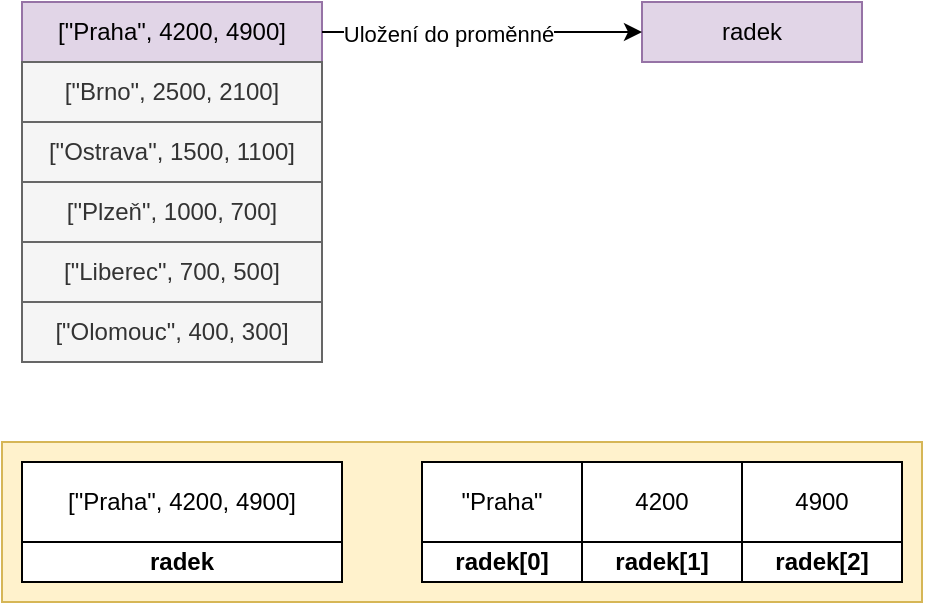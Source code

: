 <mxfile version="24.6.4" type="device" pages="11">
  <diagram name="prubeh_1" id="-roQiQdPP6-fYGPLzRvr">
    <mxGraphModel dx="989" dy="1627" grid="1" gridSize="10" guides="1" tooltips="1" connect="1" arrows="1" fold="1" page="1" pageScale="1" pageWidth="850" pageHeight="1100" math="0" shadow="0">
      <root>
        <mxCell id="0" />
        <mxCell id="1" parent="0" />
        <mxCell id="uU_yV79Y5NnEjtalPyEr-12" value="" style="rounded=0;whiteSpace=wrap;html=1;fillColor=#fff2cc;strokeColor=#d6b656;" vertex="1" parent="1">
          <mxGeometry x="80" y="20" width="460" height="80" as="geometry" />
        </mxCell>
        <mxCell id="uU_yV79Y5NnEjtalPyEr-1" value="[&quot;Praha&quot;, 4200, 4900]" style="rounded=0;whiteSpace=wrap;html=1;" vertex="1" parent="1">
          <mxGeometry x="90" y="30" width="160" height="40" as="geometry" />
        </mxCell>
        <mxCell id="uU_yV79Y5NnEjtalPyEr-2" value="radek" style="rounded=0;whiteSpace=wrap;html=1;fontStyle=1" vertex="1" parent="1">
          <mxGeometry x="90" y="70" width="160" height="20" as="geometry" />
        </mxCell>
        <mxCell id="uU_yV79Y5NnEjtalPyEr-4" value="&quot;Praha&quot;" style="rounded=0;whiteSpace=wrap;html=1;" vertex="1" parent="1">
          <mxGeometry x="290" y="30" width="80" height="40" as="geometry" />
        </mxCell>
        <mxCell id="uU_yV79Y5NnEjtalPyEr-5" value="radek[0]" style="rounded=0;whiteSpace=wrap;html=1;fontStyle=1" vertex="1" parent="1">
          <mxGeometry x="290" y="70" width="80" height="20" as="geometry" />
        </mxCell>
        <mxCell id="uU_yV79Y5NnEjtalPyEr-7" value="4200" style="rounded=0;whiteSpace=wrap;html=1;" vertex="1" parent="1">
          <mxGeometry x="370" y="30" width="80" height="40" as="geometry" />
        </mxCell>
        <mxCell id="uU_yV79Y5NnEjtalPyEr-8" value="radek[1]" style="rounded=0;whiteSpace=wrap;html=1;fontStyle=1" vertex="1" parent="1">
          <mxGeometry x="370" y="70" width="80" height="20" as="geometry" />
        </mxCell>
        <mxCell id="uU_yV79Y5NnEjtalPyEr-9" value="4900" style="rounded=0;whiteSpace=wrap;html=1;" vertex="1" parent="1">
          <mxGeometry x="450" y="30" width="80" height="40" as="geometry" />
        </mxCell>
        <mxCell id="uU_yV79Y5NnEjtalPyEr-10" value="radek[2]" style="rounded=0;whiteSpace=wrap;html=1;fontStyle=1" vertex="1" parent="1">
          <mxGeometry x="450" y="70" width="80" height="20" as="geometry" />
        </mxCell>
        <mxCell id="uU_yV79Y5NnEjtalPyEr-27" value="[&quot;Praha&quot;, 4200, 4900]" style="rounded=0;whiteSpace=wrap;html=1;fillColor=#e1d5e7;strokeColor=#9673a6;" vertex="1" parent="1">
          <mxGeometry x="90" y="-200" width="150" height="30" as="geometry" />
        </mxCell>
        <mxCell id="uU_yV79Y5NnEjtalPyEr-28" value="[&quot;Brno&quot;, 2500, 2100]" style="rounded=0;whiteSpace=wrap;html=1;fillColor=#f5f5f5;strokeColor=#666666;fontColor=#333333;" vertex="1" parent="1">
          <mxGeometry x="90" y="-170" width="150" height="30" as="geometry" />
        </mxCell>
        <mxCell id="uU_yV79Y5NnEjtalPyEr-29" value="[&quot;Ostrava&quot;, 1500, 1100]" style="rounded=0;whiteSpace=wrap;html=1;fillColor=#f5f5f5;strokeColor=#666666;fontColor=#333333;" vertex="1" parent="1">
          <mxGeometry x="90" y="-140" width="150" height="30" as="geometry" />
        </mxCell>
        <mxCell id="uU_yV79Y5NnEjtalPyEr-30" value="[&quot;Plzeň&quot;, 1000, 700]" style="rounded=0;whiteSpace=wrap;html=1;fillColor=#f5f5f5;strokeColor=#666666;fontColor=#333333;" vertex="1" parent="1">
          <mxGeometry x="90" y="-110" width="150" height="30" as="geometry" />
        </mxCell>
        <mxCell id="uU_yV79Y5NnEjtalPyEr-31" value="[&quot;Liberec&quot;, 700, 500]" style="rounded=0;whiteSpace=wrap;html=1;fillColor=#f5f5f5;strokeColor=#666666;fontColor=#333333;" vertex="1" parent="1">
          <mxGeometry x="90" y="-80" width="150" height="30" as="geometry" />
        </mxCell>
        <mxCell id="uU_yV79Y5NnEjtalPyEr-32" value="[&quot;Olomouc&quot;, 400, 300]" style="rounded=0;whiteSpace=wrap;html=1;fillColor=#f5f5f5;strokeColor=#666666;fontColor=#333333;" vertex="1" parent="1">
          <mxGeometry x="90" y="-50" width="150" height="30" as="geometry" />
        </mxCell>
        <mxCell id="uU_yV79Y5NnEjtalPyEr-34" value="radek" style="rounded=0;whiteSpace=wrap;html=1;fillColor=#e1d5e7;strokeColor=#9673a6;" vertex="1" parent="1">
          <mxGeometry x="400" y="-200" width="110" height="30" as="geometry" />
        </mxCell>
        <mxCell id="uU_yV79Y5NnEjtalPyEr-39" value="" style="endArrow=classic;html=1;rounded=0;exitX=1;exitY=0.5;exitDx=0;exitDy=0;entryX=0;entryY=0.5;entryDx=0;entryDy=0;" edge="1" parent="1" source="uU_yV79Y5NnEjtalPyEr-27" target="uU_yV79Y5NnEjtalPyEr-34">
          <mxGeometry width="50" height="50" relative="1" as="geometry">
            <mxPoint x="370" as="sourcePoint" />
            <mxPoint x="420" y="-50" as="targetPoint" />
          </mxGeometry>
        </mxCell>
        <mxCell id="uU_yV79Y5NnEjtalPyEr-40" value="Uložení do proměnné" style="edgeLabel;html=1;align=center;verticalAlign=middle;resizable=0;points=[];" vertex="1" connectable="0" parent="uU_yV79Y5NnEjtalPyEr-39">
          <mxGeometry x="-0.219" y="-1" relative="1" as="geometry">
            <mxPoint as="offset" />
          </mxGeometry>
        </mxCell>
      </root>
    </mxGraphModel>
  </diagram>
  <diagram name="prubeh_1_slovnik" id="fNo3HgNfaMsLxnDLqxNJ">
    <mxGraphModel dx="1723" dy="1495" grid="1" gridSize="10" guides="1" tooltips="1" connect="1" arrows="1" fold="1" page="1" pageScale="1" pageWidth="850" pageHeight="1100" math="0" shadow="0">
      <root>
        <mxCell id="oVl9CKtqKpVb9brwrDmu-0" />
        <mxCell id="oVl9CKtqKpVb9brwrDmu-1" parent="oVl9CKtqKpVb9brwrDmu-0" />
        <mxCell id="oVl9CKtqKpVb9brwrDmu-2" value="" style="rounded=0;whiteSpace=wrap;html=1;fillColor=#fff2cc;strokeColor=#d6b656;" vertex="1" parent="oVl9CKtqKpVb9brwrDmu-1">
          <mxGeometry x="-130" y="20" width="800" height="80" as="geometry" />
        </mxCell>
        <mxCell id="oVl9CKtqKpVb9brwrDmu-3" value="{&quot;mesto&quot;: &quot;Praha&quot;, &quot;prodej_2021&quot;: 4200, &quot;prodej_2022&quot;: 4900}" style="rounded=0;whiteSpace=wrap;html=1;" vertex="1" parent="oVl9CKtqKpVb9brwrDmu-1">
          <mxGeometry x="-120" y="30" width="360" height="40" as="geometry" />
        </mxCell>
        <mxCell id="oVl9CKtqKpVb9brwrDmu-4" value="radek" style="rounded=0;whiteSpace=wrap;html=1;fontStyle=1" vertex="1" parent="oVl9CKtqKpVb9brwrDmu-1">
          <mxGeometry x="-120" y="70" width="360" height="20" as="geometry" />
        </mxCell>
        <mxCell id="oVl9CKtqKpVb9brwrDmu-5" value="&quot;Praha&quot;" style="rounded=0;whiteSpace=wrap;html=1;" vertex="1" parent="oVl9CKtqKpVb9brwrDmu-1">
          <mxGeometry x="280" y="30" width="120" height="40" as="geometry" />
        </mxCell>
        <mxCell id="oVl9CKtqKpVb9brwrDmu-6" value="radek[&quot;mesto&quot;]" style="rounded=0;whiteSpace=wrap;html=1;fontStyle=1" vertex="1" parent="oVl9CKtqKpVb9brwrDmu-1">
          <mxGeometry x="280" y="70" width="120" height="20" as="geometry" />
        </mxCell>
        <mxCell id="oVl9CKtqKpVb9brwrDmu-11" value="{&quot;mesto&quot;: &quot;Praha&quot;, &quot;prodej_2021&quot;: 4200, &quot;prodej_2022&quot;: 4900}" style="rounded=0;whiteSpace=wrap;html=1;fillColor=#e1d5e7;strokeColor=#9673a6;" vertex="1" parent="oVl9CKtqKpVb9brwrDmu-1">
          <mxGeometry x="-120" y="-200" width="360" height="30" as="geometry" />
        </mxCell>
        <mxCell id="oVl9CKtqKpVb9brwrDmu-12" value="&lt;span style=&quot;color: rgb(0, 0, 0);&quot;&gt;{&quot;mesto&quot;: &quot;Brno&quot;, &quot;prodej_2021&quot;: 2500, &quot;prodej_2022&quot;: 2100}&lt;/span&gt;" style="rounded=0;whiteSpace=wrap;html=1;fillColor=#f5f5f5;strokeColor=#666666;fontColor=#333333;" vertex="1" parent="oVl9CKtqKpVb9brwrDmu-1">
          <mxGeometry x="-120" y="-170" width="360" height="30" as="geometry" />
        </mxCell>
        <mxCell id="oVl9CKtqKpVb9brwrDmu-13" value="&lt;span style=&quot;color: rgb(0, 0, 0);&quot;&gt;{&quot;mesto&quot;: &quot;Ostrava&quot;, &quot;prodej_2021&quot;: 1500, &quot;prodej_2022&quot;: 1100}&lt;/span&gt;" style="rounded=0;whiteSpace=wrap;html=1;fillColor=#f5f5f5;strokeColor=#666666;fontColor=#333333;" vertex="1" parent="oVl9CKtqKpVb9brwrDmu-1">
          <mxGeometry x="-120" y="-140" width="360" height="30" as="geometry" />
        </mxCell>
        <mxCell id="oVl9CKtqKpVb9brwrDmu-14" value="&lt;span style=&quot;color: rgb(0, 0, 0);&quot;&gt;{&quot;mesto&quot;: &quot;Plzeň&quot;, &quot;prodej_2021&quot;: 1000, &quot;prodej_2022&quot;: 700}&lt;/span&gt;" style="rounded=0;whiteSpace=wrap;html=1;fillColor=#f5f5f5;strokeColor=#666666;fontColor=#333333;" vertex="1" parent="oVl9CKtqKpVb9brwrDmu-1">
          <mxGeometry x="-120" y="-110" width="360" height="30" as="geometry" />
        </mxCell>
        <mxCell id="oVl9CKtqKpVb9brwrDmu-15" value="&lt;span style=&quot;color: rgb(0, 0, 0);&quot;&gt;{&quot;mesto&quot;: &quot;Liberec&quot;, &quot;prodej_2021&quot;: 700, &quot;prodej_2022&quot;: 500}&lt;/span&gt;" style="rounded=0;whiteSpace=wrap;html=1;fillColor=#f5f5f5;strokeColor=#666666;fontColor=#333333;" vertex="1" parent="oVl9CKtqKpVb9brwrDmu-1">
          <mxGeometry x="-120" y="-80" width="360" height="30" as="geometry" />
        </mxCell>
        <mxCell id="oVl9CKtqKpVb9brwrDmu-16" value="&lt;span style=&quot;color: rgb(0, 0, 0);&quot;&gt;{&quot;mesto&quot;: &quot;Olomouc&quot;, &quot;prodej_2021&quot;: 400, &quot;prodej_2022&quot;: 300}&lt;/span&gt;" style="rounded=0;whiteSpace=wrap;html=1;fillColor=#f5f5f5;strokeColor=#666666;fontColor=#333333;" vertex="1" parent="oVl9CKtqKpVb9brwrDmu-1">
          <mxGeometry x="-120" y="-50" width="360" height="30" as="geometry" />
        </mxCell>
        <mxCell id="oVl9CKtqKpVb9brwrDmu-17" value="radek" style="rounded=0;whiteSpace=wrap;html=1;fillColor=#e1d5e7;strokeColor=#9673a6;" vertex="1" parent="oVl9CKtqKpVb9brwrDmu-1">
          <mxGeometry x="400" y="-200" width="110" height="30" as="geometry" />
        </mxCell>
        <mxCell id="oVl9CKtqKpVb9brwrDmu-18" value="" style="endArrow=classic;html=1;rounded=0;exitX=1;exitY=0.5;exitDx=0;exitDy=0;entryX=0;entryY=0.5;entryDx=0;entryDy=0;" edge="1" parent="oVl9CKtqKpVb9brwrDmu-1" source="oVl9CKtqKpVb9brwrDmu-11" target="oVl9CKtqKpVb9brwrDmu-17">
          <mxGeometry width="50" height="50" relative="1" as="geometry">
            <mxPoint x="370" as="sourcePoint" />
            <mxPoint x="420" y="-50" as="targetPoint" />
          </mxGeometry>
        </mxCell>
        <mxCell id="oVl9CKtqKpVb9brwrDmu-19" value="Uložení do proměnné" style="edgeLabel;html=1;align=center;verticalAlign=middle;resizable=0;points=[];" vertex="1" connectable="0" parent="oVl9CKtqKpVb9brwrDmu-18">
          <mxGeometry x="-0.219" y="-1" relative="1" as="geometry">
            <mxPoint as="offset" />
          </mxGeometry>
        </mxCell>
        <mxCell id="PDNLcFgpIac6Zc3Q2XHX-0" value="4200" style="rounded=0;whiteSpace=wrap;html=1;" vertex="1" parent="oVl9CKtqKpVb9brwrDmu-1">
          <mxGeometry x="400" y="30" width="130" height="40" as="geometry" />
        </mxCell>
        <mxCell id="PDNLcFgpIac6Zc3Q2XHX-1" value="radek[&quot;prodej_2021&quot;]" style="rounded=0;whiteSpace=wrap;html=1;fontStyle=1" vertex="1" parent="oVl9CKtqKpVb9brwrDmu-1">
          <mxGeometry x="400" y="70" width="130" height="20" as="geometry" />
        </mxCell>
        <mxCell id="PDNLcFgpIac6Zc3Q2XHX-2" value="4900" style="rounded=0;whiteSpace=wrap;html=1;" vertex="1" parent="oVl9CKtqKpVb9brwrDmu-1">
          <mxGeometry x="530" y="30" width="130" height="40" as="geometry" />
        </mxCell>
        <mxCell id="PDNLcFgpIac6Zc3Q2XHX-3" value="radek[&quot;prodej_2022&quot;]" style="rounded=0;whiteSpace=wrap;html=1;fontStyle=1" vertex="1" parent="oVl9CKtqKpVb9brwrDmu-1">
          <mxGeometry x="530" y="70" width="130" height="20" as="geometry" />
        </mxCell>
      </root>
    </mxGraphModel>
  </diagram>
  <diagram name="prubeh_slovnik_2" id="NCakaHIyiG2NpU6poo3d">
    <mxGraphModel dx="1876" dy="1673" grid="1" gridSize="10" guides="1" tooltips="1" connect="1" arrows="1" fold="1" page="1" pageScale="1" pageWidth="850" pageHeight="1100" math="0" shadow="0">
      <root>
        <mxCell id="Mdis3ObDv8T5v3htw-3m-0" />
        <mxCell id="Mdis3ObDv8T5v3htw-3m-1" parent="Mdis3ObDv8T5v3htw-3m-0" />
        <mxCell id="Mdis3ObDv8T5v3htw-3m-2" value="" style="rounded=0;whiteSpace=wrap;html=1;fillColor=#fff2cc;strokeColor=#d6b656;" vertex="1" parent="Mdis3ObDv8T5v3htw-3m-1">
          <mxGeometry x="-130" y="20" width="800" height="80" as="geometry" />
        </mxCell>
        <mxCell id="Mdis3ObDv8T5v3htw-3m-3" value="{&quot;mesto&quot;: &quot;Brno&quot;, &quot;prodej_2021&quot;: 2500, &quot;prodej_2022&quot;: 2100}" style="rounded=0;whiteSpace=wrap;html=1;" vertex="1" parent="Mdis3ObDv8T5v3htw-3m-1">
          <mxGeometry x="-120" y="30" width="360" height="40" as="geometry" />
        </mxCell>
        <mxCell id="Mdis3ObDv8T5v3htw-3m-4" value="radek" style="rounded=0;whiteSpace=wrap;html=1;fontStyle=1" vertex="1" parent="Mdis3ObDv8T5v3htw-3m-1">
          <mxGeometry x="-120" y="70" width="360" height="20" as="geometry" />
        </mxCell>
        <mxCell id="Mdis3ObDv8T5v3htw-3m-5" value="&quot;Brno&quot;" style="rounded=0;whiteSpace=wrap;html=1;" vertex="1" parent="Mdis3ObDv8T5v3htw-3m-1">
          <mxGeometry x="280" y="30" width="120" height="40" as="geometry" />
        </mxCell>
        <mxCell id="Mdis3ObDv8T5v3htw-3m-6" value="radek[&quot;mesto&quot;]" style="rounded=0;whiteSpace=wrap;html=1;fontStyle=1" vertex="1" parent="Mdis3ObDv8T5v3htw-3m-1">
          <mxGeometry x="280" y="70" width="120" height="20" as="geometry" />
        </mxCell>
        <mxCell id="Mdis3ObDv8T5v3htw-3m-7" value="{&quot;mesto&quot;: &quot;Praha&quot;, &quot;prodej_2021&quot;: 4200, &quot;prodej_2022&quot;: 4900}" style="rounded=0;whiteSpace=wrap;html=1;fillColor=#f5f5f5;strokeColor=#666666;fontColor=#333333;" vertex="1" parent="Mdis3ObDv8T5v3htw-3m-1">
          <mxGeometry x="-120" y="-200" width="360" height="30" as="geometry" />
        </mxCell>
        <mxCell id="Mdis3ObDv8T5v3htw-3m-8" value="&lt;span style=&quot;color: rgb(0, 0, 0);&quot;&gt;{&quot;mesto&quot;: &quot;Brno&quot;, &quot;prodej_2021&quot;: 2500, &quot;prodej_2022&quot;: 2100}&lt;/span&gt;" style="rounded=0;whiteSpace=wrap;html=1;fillColor=#e1d5e7;strokeColor=#9673a6;" vertex="1" parent="Mdis3ObDv8T5v3htw-3m-1">
          <mxGeometry x="-120" y="-170" width="360" height="30" as="geometry" />
        </mxCell>
        <mxCell id="Mdis3ObDv8T5v3htw-3m-9" value="&lt;span style=&quot;color: rgb(0, 0, 0);&quot;&gt;{&quot;mesto&quot;: &quot;Ostrava&quot;, &quot;prodej_2021&quot;: 1500, &quot;prodej_2022&quot;: 1100}&lt;/span&gt;" style="rounded=0;whiteSpace=wrap;html=1;fillColor=#f5f5f5;strokeColor=#666666;fontColor=#333333;" vertex="1" parent="Mdis3ObDv8T5v3htw-3m-1">
          <mxGeometry x="-120" y="-140" width="360" height="30" as="geometry" />
        </mxCell>
        <mxCell id="Mdis3ObDv8T5v3htw-3m-10" value="&lt;span style=&quot;color: rgb(0, 0, 0);&quot;&gt;{&quot;mesto&quot;: &quot;Plzeň&quot;, &quot;prodej_2021&quot;: 1000, &quot;prodej_2022&quot;: 700}&lt;/span&gt;" style="rounded=0;whiteSpace=wrap;html=1;fillColor=#f5f5f5;strokeColor=#666666;fontColor=#333333;" vertex="1" parent="Mdis3ObDv8T5v3htw-3m-1">
          <mxGeometry x="-120" y="-110" width="360" height="30" as="geometry" />
        </mxCell>
        <mxCell id="Mdis3ObDv8T5v3htw-3m-11" value="&lt;span style=&quot;color: rgb(0, 0, 0);&quot;&gt;{&quot;mesto&quot;: &quot;Liberec&quot;, &quot;prodej_2021&quot;: 700, &quot;prodej_2022&quot;: 500}&lt;/span&gt;" style="rounded=0;whiteSpace=wrap;html=1;fillColor=#f5f5f5;strokeColor=#666666;fontColor=#333333;" vertex="1" parent="Mdis3ObDv8T5v3htw-3m-1">
          <mxGeometry x="-120" y="-80" width="360" height="30" as="geometry" />
        </mxCell>
        <mxCell id="Mdis3ObDv8T5v3htw-3m-12" value="&lt;span style=&quot;color: rgb(0, 0, 0);&quot;&gt;{&quot;mesto&quot;: &quot;Olomouc&quot;, &quot;prodej_2021&quot;: 400, &quot;prodej_2022&quot;: 300}&lt;/span&gt;" style="rounded=0;whiteSpace=wrap;html=1;fillColor=#f5f5f5;strokeColor=#666666;fontColor=#333333;" vertex="1" parent="Mdis3ObDv8T5v3htw-3m-1">
          <mxGeometry x="-120" y="-50" width="360" height="30" as="geometry" />
        </mxCell>
        <mxCell id="Mdis3ObDv8T5v3htw-3m-13" value="radek" style="rounded=0;whiteSpace=wrap;html=1;fillColor=#e1d5e7;strokeColor=#9673a6;" vertex="1" parent="Mdis3ObDv8T5v3htw-3m-1">
          <mxGeometry x="400" y="-170" width="110" height="30" as="geometry" />
        </mxCell>
        <mxCell id="Mdis3ObDv8T5v3htw-3m-14" value="" style="endArrow=classic;html=1;rounded=0;exitX=1;exitY=0.5;exitDx=0;exitDy=0;entryX=0;entryY=0.5;entryDx=0;entryDy=0;" edge="1" parent="Mdis3ObDv8T5v3htw-3m-1" source="Mdis3ObDv8T5v3htw-3m-8" target="Mdis3ObDv8T5v3htw-3m-13">
          <mxGeometry width="50" height="50" relative="1" as="geometry">
            <mxPoint x="370" as="sourcePoint" />
            <mxPoint x="420" y="-50" as="targetPoint" />
          </mxGeometry>
        </mxCell>
        <mxCell id="Mdis3ObDv8T5v3htw-3m-15" value="Uložení do proměnné" style="edgeLabel;html=1;align=center;verticalAlign=middle;resizable=0;points=[];" vertex="1" connectable="0" parent="Mdis3ObDv8T5v3htw-3m-14">
          <mxGeometry x="-0.219" y="-1" relative="1" as="geometry">
            <mxPoint as="offset" />
          </mxGeometry>
        </mxCell>
        <mxCell id="Mdis3ObDv8T5v3htw-3m-16" value="2500" style="rounded=0;whiteSpace=wrap;html=1;" vertex="1" parent="Mdis3ObDv8T5v3htw-3m-1">
          <mxGeometry x="400" y="30" width="130" height="40" as="geometry" />
        </mxCell>
        <mxCell id="Mdis3ObDv8T5v3htw-3m-17" value="radek[&quot;prodej_2021&quot;]" style="rounded=0;whiteSpace=wrap;html=1;fontStyle=1" vertex="1" parent="Mdis3ObDv8T5v3htw-3m-1">
          <mxGeometry x="400" y="70" width="130" height="20" as="geometry" />
        </mxCell>
        <mxCell id="Mdis3ObDv8T5v3htw-3m-18" value="2100" style="rounded=0;whiteSpace=wrap;html=1;" vertex="1" parent="Mdis3ObDv8T5v3htw-3m-1">
          <mxGeometry x="530" y="30" width="130" height="40" as="geometry" />
        </mxCell>
        <mxCell id="Mdis3ObDv8T5v3htw-3m-19" value="radek[&quot;prodej_2022&quot;]" style="rounded=0;whiteSpace=wrap;html=1;fontStyle=1" vertex="1" parent="Mdis3ObDv8T5v3htw-3m-1">
          <mxGeometry x="530" y="70" width="130" height="20" as="geometry" />
        </mxCell>
      </root>
    </mxGraphModel>
  </diagram>
  <diagram name="prubeh_slovnik_3" id="nvEgSv-yK32LZ3zo46A2">
    <mxGraphModel dx="1876" dy="1673" grid="1" gridSize="10" guides="1" tooltips="1" connect="1" arrows="1" fold="1" page="1" pageScale="1" pageWidth="850" pageHeight="1100" math="0" shadow="0">
      <root>
        <mxCell id="7jhbvA2awy6wnTEMxRNC-0" />
        <mxCell id="7jhbvA2awy6wnTEMxRNC-1" parent="7jhbvA2awy6wnTEMxRNC-0" />
        <mxCell id="7jhbvA2awy6wnTEMxRNC-2" value="" style="rounded=0;whiteSpace=wrap;html=1;fillColor=#fff2cc;strokeColor=#d6b656;" vertex="1" parent="7jhbvA2awy6wnTEMxRNC-1">
          <mxGeometry x="-130" y="20" width="800" height="80" as="geometry" />
        </mxCell>
        <mxCell id="7jhbvA2awy6wnTEMxRNC-3" value="{&quot;mesto&quot;: &quot;Ostrava&quot;, &quot;prodej_2021&quot;: 1500, &quot;prodej_2022&quot;: 1100}" style="rounded=0;whiteSpace=wrap;html=1;" vertex="1" parent="7jhbvA2awy6wnTEMxRNC-1">
          <mxGeometry x="-120" y="30" width="360" height="40" as="geometry" />
        </mxCell>
        <mxCell id="7jhbvA2awy6wnTEMxRNC-4" value="radek" style="rounded=0;whiteSpace=wrap;html=1;fontStyle=1" vertex="1" parent="7jhbvA2awy6wnTEMxRNC-1">
          <mxGeometry x="-120" y="70" width="360" height="20" as="geometry" />
        </mxCell>
        <mxCell id="7jhbvA2awy6wnTEMxRNC-5" value="&quot;Ostrava&quot;" style="rounded=0;whiteSpace=wrap;html=1;" vertex="1" parent="7jhbvA2awy6wnTEMxRNC-1">
          <mxGeometry x="280" y="30" width="120" height="40" as="geometry" />
        </mxCell>
        <mxCell id="7jhbvA2awy6wnTEMxRNC-6" value="radek[&quot;mesto&quot;]" style="rounded=0;whiteSpace=wrap;html=1;fontStyle=1" vertex="1" parent="7jhbvA2awy6wnTEMxRNC-1">
          <mxGeometry x="280" y="70" width="120" height="20" as="geometry" />
        </mxCell>
        <mxCell id="7jhbvA2awy6wnTEMxRNC-7" value="{&quot;mesto&quot;: &quot;Praha&quot;, &quot;prodej_2021&quot;: 4200, &quot;prodej_2022&quot;: 4900}" style="rounded=0;whiteSpace=wrap;html=1;fillColor=#f5f5f5;strokeColor=#666666;fontColor=#333333;" vertex="1" parent="7jhbvA2awy6wnTEMxRNC-1">
          <mxGeometry x="-120" y="-200" width="360" height="30" as="geometry" />
        </mxCell>
        <mxCell id="7jhbvA2awy6wnTEMxRNC-8" value="&lt;span style=&quot;color: rgb(0, 0, 0);&quot;&gt;{&quot;mesto&quot;: &quot;Brno&quot;, &quot;prodej_2021&quot;: 2500, &quot;prodej_2022&quot;: 2100}&lt;/span&gt;" style="rounded=0;whiteSpace=wrap;html=1;fillColor=#f5f5f5;strokeColor=#666666;fontColor=#333333;" vertex="1" parent="7jhbvA2awy6wnTEMxRNC-1">
          <mxGeometry x="-120" y="-170" width="360" height="30" as="geometry" />
        </mxCell>
        <mxCell id="7jhbvA2awy6wnTEMxRNC-9" value="&lt;span style=&quot;color: rgb(0, 0, 0);&quot;&gt;{&quot;mesto&quot;: &quot;Ostrava&quot;, &quot;prodej_2021&quot;: 1500, &quot;prodej_2022&quot;: 1100}&lt;/span&gt;" style="rounded=0;whiteSpace=wrap;html=1;fillColor=#e1d5e7;strokeColor=#9673a6;" vertex="1" parent="7jhbvA2awy6wnTEMxRNC-1">
          <mxGeometry x="-120" y="-140" width="360" height="30" as="geometry" />
        </mxCell>
        <mxCell id="7jhbvA2awy6wnTEMxRNC-10" value="&lt;span style=&quot;color: rgb(0, 0, 0);&quot;&gt;{&quot;mesto&quot;: &quot;Plzeň&quot;, &quot;prodej_2021&quot;: 1000, &quot;prodej_2022&quot;: 700}&lt;/span&gt;" style="rounded=0;whiteSpace=wrap;html=1;fillColor=#f5f5f5;strokeColor=#666666;fontColor=#333333;" vertex="1" parent="7jhbvA2awy6wnTEMxRNC-1">
          <mxGeometry x="-120" y="-110" width="360" height="30" as="geometry" />
        </mxCell>
        <mxCell id="7jhbvA2awy6wnTEMxRNC-11" value="&lt;span style=&quot;color: rgb(0, 0, 0);&quot;&gt;{&quot;mesto&quot;: &quot;Liberec&quot;, &quot;prodej_2021&quot;: 700, &quot;prodej_2022&quot;: 500}&lt;/span&gt;" style="rounded=0;whiteSpace=wrap;html=1;fillColor=#f5f5f5;strokeColor=#666666;fontColor=#333333;" vertex="1" parent="7jhbvA2awy6wnTEMxRNC-1">
          <mxGeometry x="-120" y="-80" width="360" height="30" as="geometry" />
        </mxCell>
        <mxCell id="7jhbvA2awy6wnTEMxRNC-12" value="&lt;span style=&quot;color: rgb(0, 0, 0);&quot;&gt;{&quot;mesto&quot;: &quot;Olomouc&quot;, &quot;prodej_2021&quot;: 400, &quot;prodej_2022&quot;: 300}&lt;/span&gt;" style="rounded=0;whiteSpace=wrap;html=1;fillColor=#f5f5f5;strokeColor=#666666;fontColor=#333333;" vertex="1" parent="7jhbvA2awy6wnTEMxRNC-1">
          <mxGeometry x="-120" y="-50" width="360" height="30" as="geometry" />
        </mxCell>
        <mxCell id="7jhbvA2awy6wnTEMxRNC-13" value="radek" style="rounded=0;whiteSpace=wrap;html=1;fillColor=#e1d5e7;strokeColor=#9673a6;" vertex="1" parent="7jhbvA2awy6wnTEMxRNC-1">
          <mxGeometry x="400" y="-140" width="110" height="30" as="geometry" />
        </mxCell>
        <mxCell id="7jhbvA2awy6wnTEMxRNC-14" value="" style="endArrow=classic;html=1;rounded=0;exitX=1;exitY=0.5;exitDx=0;exitDy=0;entryX=0;entryY=0.5;entryDx=0;entryDy=0;" edge="1" parent="7jhbvA2awy6wnTEMxRNC-1" source="7jhbvA2awy6wnTEMxRNC-9" target="7jhbvA2awy6wnTEMxRNC-13">
          <mxGeometry width="50" height="50" relative="1" as="geometry">
            <mxPoint x="370" as="sourcePoint" />
            <mxPoint x="420" y="-50" as="targetPoint" />
          </mxGeometry>
        </mxCell>
        <mxCell id="7jhbvA2awy6wnTEMxRNC-15" value="Uložení do proměnné" style="edgeLabel;html=1;align=center;verticalAlign=middle;resizable=0;points=[];" vertex="1" connectable="0" parent="7jhbvA2awy6wnTEMxRNC-14">
          <mxGeometry x="-0.219" y="-1" relative="1" as="geometry">
            <mxPoint as="offset" />
          </mxGeometry>
        </mxCell>
        <mxCell id="7jhbvA2awy6wnTEMxRNC-16" value="1500" style="rounded=0;whiteSpace=wrap;html=1;" vertex="1" parent="7jhbvA2awy6wnTEMxRNC-1">
          <mxGeometry x="400" y="30" width="130" height="40" as="geometry" />
        </mxCell>
        <mxCell id="7jhbvA2awy6wnTEMxRNC-17" value="radek[&quot;prodej_2021&quot;]" style="rounded=0;whiteSpace=wrap;html=1;fontStyle=1" vertex="1" parent="7jhbvA2awy6wnTEMxRNC-1">
          <mxGeometry x="400" y="70" width="130" height="20" as="geometry" />
        </mxCell>
        <mxCell id="7jhbvA2awy6wnTEMxRNC-18" value="1100" style="rounded=0;whiteSpace=wrap;html=1;" vertex="1" parent="7jhbvA2awy6wnTEMxRNC-1">
          <mxGeometry x="530" y="30" width="130" height="40" as="geometry" />
        </mxCell>
        <mxCell id="7jhbvA2awy6wnTEMxRNC-19" value="radek[&quot;prodej_2022&quot;]" style="rounded=0;whiteSpace=wrap;html=1;fontStyle=1" vertex="1" parent="7jhbvA2awy6wnTEMxRNC-1">
          <mxGeometry x="530" y="70" width="130" height="20" as="geometry" />
        </mxCell>
      </root>
    </mxGraphModel>
  </diagram>
  <diagram name="prubeh_2" id="etFd9dEJgs612q5TKr7g">
    <mxGraphModel dx="819" dy="1537" grid="1" gridSize="10" guides="1" tooltips="1" connect="1" arrows="1" fold="1" page="1" pageScale="1" pageWidth="850" pageHeight="1100" math="0" shadow="0">
      <root>
        <mxCell id="_pk4D69736jWFcTz9kar-0" />
        <mxCell id="_pk4D69736jWFcTz9kar-1" parent="_pk4D69736jWFcTz9kar-0" />
        <mxCell id="_pk4D69736jWFcTz9kar-2" value="" style="rounded=0;whiteSpace=wrap;html=1;fillColor=#fff2cc;strokeColor=#d6b656;" vertex="1" parent="_pk4D69736jWFcTz9kar-1">
          <mxGeometry x="80" y="20" width="460" height="80" as="geometry" />
        </mxCell>
        <mxCell id="_pk4D69736jWFcTz9kar-3" value="[&quot;Brno&quot;, 2500, 2100]" style="rounded=0;whiteSpace=wrap;html=1;" vertex="1" parent="_pk4D69736jWFcTz9kar-1">
          <mxGeometry x="90" y="30" width="160" height="40" as="geometry" />
        </mxCell>
        <mxCell id="_pk4D69736jWFcTz9kar-4" value="radek" style="rounded=0;whiteSpace=wrap;html=1;fontStyle=1" vertex="1" parent="_pk4D69736jWFcTz9kar-1">
          <mxGeometry x="90" y="70" width="160" height="20" as="geometry" />
        </mxCell>
        <mxCell id="_pk4D69736jWFcTz9kar-5" value="&quot;Brno&quot;" style="rounded=0;whiteSpace=wrap;html=1;" vertex="1" parent="_pk4D69736jWFcTz9kar-1">
          <mxGeometry x="290" y="30" width="80" height="40" as="geometry" />
        </mxCell>
        <mxCell id="_pk4D69736jWFcTz9kar-6" value="radek[0]" style="rounded=0;whiteSpace=wrap;html=1;fontStyle=1" vertex="1" parent="_pk4D69736jWFcTz9kar-1">
          <mxGeometry x="290" y="70" width="80" height="20" as="geometry" />
        </mxCell>
        <mxCell id="_pk4D69736jWFcTz9kar-7" value="2500" style="rounded=0;whiteSpace=wrap;html=1;" vertex="1" parent="_pk4D69736jWFcTz9kar-1">
          <mxGeometry x="370" y="30" width="80" height="40" as="geometry" />
        </mxCell>
        <mxCell id="_pk4D69736jWFcTz9kar-8" value="radek[1]" style="rounded=0;whiteSpace=wrap;html=1;fontStyle=1" vertex="1" parent="_pk4D69736jWFcTz9kar-1">
          <mxGeometry x="370" y="70" width="80" height="20" as="geometry" />
        </mxCell>
        <mxCell id="_pk4D69736jWFcTz9kar-9" value="2100" style="rounded=0;whiteSpace=wrap;html=1;" vertex="1" parent="_pk4D69736jWFcTz9kar-1">
          <mxGeometry x="450" y="30" width="80" height="40" as="geometry" />
        </mxCell>
        <mxCell id="_pk4D69736jWFcTz9kar-10" value="radek[2]" style="rounded=0;whiteSpace=wrap;html=1;fontStyle=1" vertex="1" parent="_pk4D69736jWFcTz9kar-1">
          <mxGeometry x="450" y="70" width="80" height="20" as="geometry" />
        </mxCell>
        <mxCell id="_pk4D69736jWFcTz9kar-12" value="[&quot;Praha&quot;, 4200, 4900]" style="rounded=0;whiteSpace=wrap;html=1;fillColor=#f5f5f5;strokeColor=#666666;fontColor=#333333;" vertex="1" parent="_pk4D69736jWFcTz9kar-1">
          <mxGeometry x="90" y="-200" width="150" height="30" as="geometry" />
        </mxCell>
        <mxCell id="_pk4D69736jWFcTz9kar-13" value="[&quot;Brno&quot;, 2500, 2100]" style="rounded=0;whiteSpace=wrap;html=1;fillColor=#e1d5e7;strokeColor=#9673a6;" vertex="1" parent="_pk4D69736jWFcTz9kar-1">
          <mxGeometry x="90" y="-170" width="150" height="30" as="geometry" />
        </mxCell>
        <mxCell id="_pk4D69736jWFcTz9kar-14" value="[&quot;Ostrava&quot;, 1500, 1100]" style="rounded=0;whiteSpace=wrap;html=1;fillColor=#f5f5f5;strokeColor=#666666;fontColor=#333333;" vertex="1" parent="_pk4D69736jWFcTz9kar-1">
          <mxGeometry x="90" y="-140" width="150" height="30" as="geometry" />
        </mxCell>
        <mxCell id="_pk4D69736jWFcTz9kar-15" value="[&quot;Plzeň&quot;, 1000, 700]" style="rounded=0;whiteSpace=wrap;html=1;fillColor=#f5f5f5;strokeColor=#666666;fontColor=#333333;" vertex="1" parent="_pk4D69736jWFcTz9kar-1">
          <mxGeometry x="90" y="-110" width="150" height="30" as="geometry" />
        </mxCell>
        <mxCell id="_pk4D69736jWFcTz9kar-16" value="[&quot;Liberec&quot;, 700, 500]" style="rounded=0;whiteSpace=wrap;html=1;fillColor=#f5f5f5;strokeColor=#666666;fontColor=#333333;" vertex="1" parent="_pk4D69736jWFcTz9kar-1">
          <mxGeometry x="90" y="-80" width="150" height="30" as="geometry" />
        </mxCell>
        <mxCell id="_pk4D69736jWFcTz9kar-17" value="[&quot;Olomouc&quot;, 400, 300]" style="rounded=0;whiteSpace=wrap;html=1;fillColor=#f5f5f5;strokeColor=#666666;fontColor=#333333;" vertex="1" parent="_pk4D69736jWFcTz9kar-1">
          <mxGeometry x="90" y="-50" width="150" height="30" as="geometry" />
        </mxCell>
        <mxCell id="_pk4D69736jWFcTz9kar-18" value="radek" style="rounded=0;whiteSpace=wrap;html=1;fillColor=#e1d5e7;strokeColor=#9673a6;" vertex="1" parent="_pk4D69736jWFcTz9kar-1">
          <mxGeometry x="400" y="-170" width="110" height="30" as="geometry" />
        </mxCell>
        <mxCell id="_pk4D69736jWFcTz9kar-19" value="" style="endArrow=classic;html=1;rounded=0;exitX=1;exitY=0.5;exitDx=0;exitDy=0;entryX=0;entryY=0.5;entryDx=0;entryDy=0;" edge="1" parent="_pk4D69736jWFcTz9kar-1" source="_pk4D69736jWFcTz9kar-13" target="_pk4D69736jWFcTz9kar-18">
          <mxGeometry width="50" height="50" relative="1" as="geometry">
            <mxPoint x="370" as="sourcePoint" />
            <mxPoint x="420" y="-50" as="targetPoint" />
          </mxGeometry>
        </mxCell>
        <mxCell id="_pk4D69736jWFcTz9kar-20" value="Uložení do proměnné" style="edgeLabel;html=1;align=center;verticalAlign=middle;resizable=0;points=[];" vertex="1" connectable="0" parent="_pk4D69736jWFcTz9kar-19">
          <mxGeometry x="-0.219" y="-1" relative="1" as="geometry">
            <mxPoint as="offset" />
          </mxGeometry>
        </mxCell>
      </root>
    </mxGraphModel>
  </diagram>
  <diagram name="prubeh_3" id="LAi9nUzZTBZiBwuo9A3F">
    <mxGraphModel dx="819" dy="1537" grid="1" gridSize="10" guides="1" tooltips="1" connect="1" arrows="1" fold="1" page="1" pageScale="1" pageWidth="850" pageHeight="1100" math="0" shadow="0">
      <root>
        <mxCell id="Bjwav2GysN3aqTBWU3cu-0" />
        <mxCell id="Bjwav2GysN3aqTBWU3cu-1" parent="Bjwav2GysN3aqTBWU3cu-0" />
        <mxCell id="Bjwav2GysN3aqTBWU3cu-2" value="" style="rounded=0;whiteSpace=wrap;html=1;fillColor=#fff2cc;strokeColor=#d6b656;" vertex="1" parent="Bjwav2GysN3aqTBWU3cu-1">
          <mxGeometry x="80" y="20" width="460" height="80" as="geometry" />
        </mxCell>
        <mxCell id="Bjwav2GysN3aqTBWU3cu-3" value="[&quot;Ostrava&quot;, 1500, 1100]" style="rounded=0;whiteSpace=wrap;html=1;" vertex="1" parent="Bjwav2GysN3aqTBWU3cu-1">
          <mxGeometry x="90" y="30" width="160" height="40" as="geometry" />
        </mxCell>
        <mxCell id="Bjwav2GysN3aqTBWU3cu-4" value="radek" style="rounded=0;whiteSpace=wrap;html=1;fontStyle=1" vertex="1" parent="Bjwav2GysN3aqTBWU3cu-1">
          <mxGeometry x="90" y="70" width="160" height="20" as="geometry" />
        </mxCell>
        <mxCell id="Bjwav2GysN3aqTBWU3cu-5" value="&quot;Ostrava&quot;" style="rounded=0;whiteSpace=wrap;html=1;" vertex="1" parent="Bjwav2GysN3aqTBWU3cu-1">
          <mxGeometry x="290" y="30" width="80" height="40" as="geometry" />
        </mxCell>
        <mxCell id="Bjwav2GysN3aqTBWU3cu-6" value="radek[0]" style="rounded=0;whiteSpace=wrap;html=1;fontStyle=1" vertex="1" parent="Bjwav2GysN3aqTBWU3cu-1">
          <mxGeometry x="290" y="70" width="80" height="20" as="geometry" />
        </mxCell>
        <mxCell id="Bjwav2GysN3aqTBWU3cu-7" value="1500" style="rounded=0;whiteSpace=wrap;html=1;" vertex="1" parent="Bjwav2GysN3aqTBWU3cu-1">
          <mxGeometry x="370" y="30" width="80" height="40" as="geometry" />
        </mxCell>
        <mxCell id="Bjwav2GysN3aqTBWU3cu-8" value="radek[1]" style="rounded=0;whiteSpace=wrap;html=1;fontStyle=1" vertex="1" parent="Bjwav2GysN3aqTBWU3cu-1">
          <mxGeometry x="370" y="70" width="80" height="20" as="geometry" />
        </mxCell>
        <mxCell id="Bjwav2GysN3aqTBWU3cu-9" value="1100" style="rounded=0;whiteSpace=wrap;html=1;" vertex="1" parent="Bjwav2GysN3aqTBWU3cu-1">
          <mxGeometry x="450" y="30" width="80" height="40" as="geometry" />
        </mxCell>
        <mxCell id="Bjwav2GysN3aqTBWU3cu-10" value="radek[2]" style="rounded=0;whiteSpace=wrap;html=1;fontStyle=1" vertex="1" parent="Bjwav2GysN3aqTBWU3cu-1">
          <mxGeometry x="450" y="70" width="80" height="20" as="geometry" />
        </mxCell>
        <mxCell id="Bjwav2GysN3aqTBWU3cu-12" value="[&quot;Praha&quot;, 4200, 4900]" style="rounded=0;whiteSpace=wrap;html=1;fillColor=#f5f5f5;strokeColor=#666666;fontColor=#333333;" vertex="1" parent="Bjwav2GysN3aqTBWU3cu-1">
          <mxGeometry x="90" y="-200" width="150" height="30" as="geometry" />
        </mxCell>
        <mxCell id="Bjwav2GysN3aqTBWU3cu-13" value="[&quot;Brno&quot;, 2500, 2100]" style="rounded=0;whiteSpace=wrap;html=1;fillColor=#f5f5f5;strokeColor=#666666;fontColor=#333333;" vertex="1" parent="Bjwav2GysN3aqTBWU3cu-1">
          <mxGeometry x="90" y="-170" width="150" height="30" as="geometry" />
        </mxCell>
        <mxCell id="Bjwav2GysN3aqTBWU3cu-14" value="[&quot;Ostrava&quot;, 1500, 1100]" style="rounded=0;whiteSpace=wrap;html=1;fillColor=#e1d5e7;strokeColor=#9673a6;" vertex="1" parent="Bjwav2GysN3aqTBWU3cu-1">
          <mxGeometry x="90" y="-140" width="150" height="30" as="geometry" />
        </mxCell>
        <mxCell id="Bjwav2GysN3aqTBWU3cu-15" value="[&quot;Plzeň&quot;, 1000, 700]" style="rounded=0;whiteSpace=wrap;html=1;fillColor=#f5f5f5;strokeColor=#666666;fontColor=#333333;" vertex="1" parent="Bjwav2GysN3aqTBWU3cu-1">
          <mxGeometry x="90" y="-110" width="150" height="30" as="geometry" />
        </mxCell>
        <mxCell id="Bjwav2GysN3aqTBWU3cu-16" value="[&quot;Liberec&quot;, 700, 500]" style="rounded=0;whiteSpace=wrap;html=1;fillColor=#f5f5f5;strokeColor=#666666;fontColor=#333333;" vertex="1" parent="Bjwav2GysN3aqTBWU3cu-1">
          <mxGeometry x="90" y="-80" width="150" height="30" as="geometry" />
        </mxCell>
        <mxCell id="Bjwav2GysN3aqTBWU3cu-17" value="[&quot;Olomouc&quot;, 400, 300]" style="rounded=0;whiteSpace=wrap;html=1;fillColor=#f5f5f5;strokeColor=#666666;fontColor=#333333;" vertex="1" parent="Bjwav2GysN3aqTBWU3cu-1">
          <mxGeometry x="90" y="-50" width="150" height="30" as="geometry" />
        </mxCell>
        <mxCell id="Bjwav2GysN3aqTBWU3cu-18" value="radek" style="rounded=0;whiteSpace=wrap;html=1;fillColor=#e1d5e7;strokeColor=#9673a6;" vertex="1" parent="Bjwav2GysN3aqTBWU3cu-1">
          <mxGeometry x="400" y="-140" width="110" height="30" as="geometry" />
        </mxCell>
        <mxCell id="Bjwav2GysN3aqTBWU3cu-19" value="" style="endArrow=classic;html=1;rounded=0;exitX=1;exitY=0.5;exitDx=0;exitDy=0;entryX=0;entryY=0.5;entryDx=0;entryDy=0;" edge="1" parent="Bjwav2GysN3aqTBWU3cu-1" source="Bjwav2GysN3aqTBWU3cu-14" target="Bjwav2GysN3aqTBWU3cu-18">
          <mxGeometry width="50" height="50" relative="1" as="geometry">
            <mxPoint x="370" as="sourcePoint" />
            <mxPoint x="420" y="-50" as="targetPoint" />
          </mxGeometry>
        </mxCell>
        <mxCell id="Bjwav2GysN3aqTBWU3cu-20" value="Uložení do proměnné" style="edgeLabel;html=1;align=center;verticalAlign=middle;resizable=0;points=[];" vertex="1" connectable="0" parent="Bjwav2GysN3aqTBWU3cu-19">
          <mxGeometry x="-0.219" y="-1" relative="1" as="geometry">
            <mxPoint as="offset" />
          </mxGeometry>
        </mxCell>
      </root>
    </mxGraphModel>
  </diagram>
  <diagram name="prubeh_4" id="6XfcsHZ7_EomKtgLzo1g">
    <mxGraphModel dx="989" dy="1627" grid="1" gridSize="10" guides="1" tooltips="1" connect="1" arrows="1" fold="1" page="1" pageScale="1" pageWidth="850" pageHeight="1100" math="0" shadow="0">
      <root>
        <mxCell id="hM2geVybWk1-oYge3VAZ-0" />
        <mxCell id="hM2geVybWk1-oYge3VAZ-1" parent="hM2geVybWk1-oYge3VAZ-0" />
        <mxCell id="hM2geVybWk1-oYge3VAZ-2" value="" style="rounded=0;whiteSpace=wrap;html=1;fillColor=#fff2cc;strokeColor=#d6b656;" vertex="1" parent="hM2geVybWk1-oYge3VAZ-1">
          <mxGeometry x="80" y="20" width="460" height="80" as="geometry" />
        </mxCell>
        <mxCell id="hM2geVybWk1-oYge3VAZ-3" value="[&quot;Plzeň&quot;, 1000, 700]" style="rounded=0;whiteSpace=wrap;html=1;" vertex="1" parent="hM2geVybWk1-oYge3VAZ-1">
          <mxGeometry x="90" y="30" width="160" height="40" as="geometry" />
        </mxCell>
        <mxCell id="hM2geVybWk1-oYge3VAZ-4" value="radek" style="rounded=0;whiteSpace=wrap;html=1;fontStyle=1" vertex="1" parent="hM2geVybWk1-oYge3VAZ-1">
          <mxGeometry x="90" y="70" width="160" height="20" as="geometry" />
        </mxCell>
        <mxCell id="hM2geVybWk1-oYge3VAZ-5" value="&quot;Plzeň&quot;" style="rounded=0;whiteSpace=wrap;html=1;" vertex="1" parent="hM2geVybWk1-oYge3VAZ-1">
          <mxGeometry x="290" y="30" width="80" height="40" as="geometry" />
        </mxCell>
        <mxCell id="hM2geVybWk1-oYge3VAZ-6" value="radek[0]" style="rounded=0;whiteSpace=wrap;html=1;fontStyle=1" vertex="1" parent="hM2geVybWk1-oYge3VAZ-1">
          <mxGeometry x="290" y="70" width="80" height="20" as="geometry" />
        </mxCell>
        <mxCell id="hM2geVybWk1-oYge3VAZ-7" value="1000" style="rounded=0;whiteSpace=wrap;html=1;" vertex="1" parent="hM2geVybWk1-oYge3VAZ-1">
          <mxGeometry x="370" y="30" width="80" height="40" as="geometry" />
        </mxCell>
        <mxCell id="hM2geVybWk1-oYge3VAZ-8" value="radek[1]" style="rounded=0;whiteSpace=wrap;html=1;fontStyle=1" vertex="1" parent="hM2geVybWk1-oYge3VAZ-1">
          <mxGeometry x="370" y="70" width="80" height="20" as="geometry" />
        </mxCell>
        <mxCell id="hM2geVybWk1-oYge3VAZ-9" value="700" style="rounded=0;whiteSpace=wrap;html=1;" vertex="1" parent="hM2geVybWk1-oYge3VAZ-1">
          <mxGeometry x="450" y="30" width="80" height="40" as="geometry" />
        </mxCell>
        <mxCell id="hM2geVybWk1-oYge3VAZ-10" value="radek[2]" style="rounded=0;whiteSpace=wrap;html=1;fontStyle=1" vertex="1" parent="hM2geVybWk1-oYge3VAZ-1">
          <mxGeometry x="450" y="70" width="80" height="20" as="geometry" />
        </mxCell>
        <mxCell id="hM2geVybWk1-oYge3VAZ-12" value="[&quot;Praha&quot;, 4200, 4900]" style="rounded=0;whiteSpace=wrap;html=1;fillColor=#f5f5f5;strokeColor=#666666;fontColor=#333333;" vertex="1" parent="hM2geVybWk1-oYge3VAZ-1">
          <mxGeometry x="90" y="-200" width="150" height="30" as="geometry" />
        </mxCell>
        <mxCell id="hM2geVybWk1-oYge3VAZ-13" value="[&quot;Brno&quot;, 2500, 2100]" style="rounded=0;whiteSpace=wrap;html=1;fillColor=#f5f5f5;strokeColor=#666666;fontColor=#333333;" vertex="1" parent="hM2geVybWk1-oYge3VAZ-1">
          <mxGeometry x="90" y="-170" width="150" height="30" as="geometry" />
        </mxCell>
        <mxCell id="hM2geVybWk1-oYge3VAZ-14" value="[&quot;Ostrava&quot;, 1500, 1100]" style="rounded=0;whiteSpace=wrap;html=1;fillColor=#f5f5f5;strokeColor=#666666;fontColor=#333333;" vertex="1" parent="hM2geVybWk1-oYge3VAZ-1">
          <mxGeometry x="90" y="-140" width="150" height="30" as="geometry" />
        </mxCell>
        <mxCell id="hM2geVybWk1-oYge3VAZ-15" value="[&quot;Plzeň&quot;, 1000, 700]" style="rounded=0;whiteSpace=wrap;html=1;fillColor=#e1d5e7;strokeColor=#9673a6;" vertex="1" parent="hM2geVybWk1-oYge3VAZ-1">
          <mxGeometry x="90" y="-110" width="150" height="30" as="geometry" />
        </mxCell>
        <mxCell id="hM2geVybWk1-oYge3VAZ-16" value="[&quot;Liberec&quot;, 700, 500]" style="rounded=0;whiteSpace=wrap;html=1;fillColor=#f5f5f5;strokeColor=#666666;fontColor=#333333;" vertex="1" parent="hM2geVybWk1-oYge3VAZ-1">
          <mxGeometry x="90" y="-80" width="150" height="30" as="geometry" />
        </mxCell>
        <mxCell id="hM2geVybWk1-oYge3VAZ-17" value="[&quot;Olomouc&quot;, 400, 300]" style="rounded=0;whiteSpace=wrap;html=1;fillColor=#f5f5f5;strokeColor=#666666;fontColor=#333333;" vertex="1" parent="hM2geVybWk1-oYge3VAZ-1">
          <mxGeometry x="90" y="-50" width="150" height="30" as="geometry" />
        </mxCell>
        <mxCell id="hM2geVybWk1-oYge3VAZ-18" value="radek" style="rounded=0;whiteSpace=wrap;html=1;fillColor=#e1d5e7;strokeColor=#9673a6;" vertex="1" parent="hM2geVybWk1-oYge3VAZ-1">
          <mxGeometry x="400" y="-110" width="110" height="30" as="geometry" />
        </mxCell>
        <mxCell id="hM2geVybWk1-oYge3VAZ-19" value="" style="endArrow=classic;html=1;rounded=0;exitX=1;exitY=0.5;exitDx=0;exitDy=0;entryX=0;entryY=0.5;entryDx=0;entryDy=0;" edge="1" parent="hM2geVybWk1-oYge3VAZ-1" source="hM2geVybWk1-oYge3VAZ-15" target="hM2geVybWk1-oYge3VAZ-18">
          <mxGeometry width="50" height="50" relative="1" as="geometry">
            <mxPoint x="370" as="sourcePoint" />
            <mxPoint x="420" y="-50" as="targetPoint" />
          </mxGeometry>
        </mxCell>
        <mxCell id="hM2geVybWk1-oYge3VAZ-20" value="Uložení do proměnné" style="edgeLabel;html=1;align=center;verticalAlign=middle;resizable=0;points=[];" vertex="1" connectable="0" parent="hM2geVybWk1-oYge3VAZ-19">
          <mxGeometry x="-0.219" y="-1" relative="1" as="geometry">
            <mxPoint as="offset" />
          </mxGeometry>
        </mxCell>
      </root>
    </mxGraphModel>
  </diagram>
  <diagram name="prubeh_5" id="9-rpbh8iuSlxBEnv8jbq">
    <mxGraphModel dx="819" dy="1537" grid="1" gridSize="10" guides="1" tooltips="1" connect="1" arrows="1" fold="1" page="1" pageScale="1" pageWidth="850" pageHeight="1100" math="0" shadow="0">
      <root>
        <mxCell id="KZE-nbwkgRnlUrbd8q49-0" />
        <mxCell id="KZE-nbwkgRnlUrbd8q49-1" parent="KZE-nbwkgRnlUrbd8q49-0" />
        <mxCell id="KZE-nbwkgRnlUrbd8q49-2" value="" style="rounded=0;whiteSpace=wrap;html=1;fillColor=#fff2cc;strokeColor=#d6b656;" vertex="1" parent="KZE-nbwkgRnlUrbd8q49-1">
          <mxGeometry x="80" y="20" width="460" height="80" as="geometry" />
        </mxCell>
        <mxCell id="KZE-nbwkgRnlUrbd8q49-3" value="[&quot;Liberec&quot;, 700, 500]" style="rounded=0;whiteSpace=wrap;html=1;" vertex="1" parent="KZE-nbwkgRnlUrbd8q49-1">
          <mxGeometry x="90" y="30" width="160" height="40" as="geometry" />
        </mxCell>
        <mxCell id="KZE-nbwkgRnlUrbd8q49-4" value="radek" style="rounded=0;whiteSpace=wrap;html=1;fontStyle=1" vertex="1" parent="KZE-nbwkgRnlUrbd8q49-1">
          <mxGeometry x="90" y="70" width="160" height="20" as="geometry" />
        </mxCell>
        <mxCell id="KZE-nbwkgRnlUrbd8q49-5" value="&quot;Liberec&quot;" style="rounded=0;whiteSpace=wrap;html=1;" vertex="1" parent="KZE-nbwkgRnlUrbd8q49-1">
          <mxGeometry x="290" y="30" width="80" height="40" as="geometry" />
        </mxCell>
        <mxCell id="KZE-nbwkgRnlUrbd8q49-6" value="radek[0]" style="rounded=0;whiteSpace=wrap;html=1;fontStyle=1" vertex="1" parent="KZE-nbwkgRnlUrbd8q49-1">
          <mxGeometry x="290" y="70" width="80" height="20" as="geometry" />
        </mxCell>
        <mxCell id="KZE-nbwkgRnlUrbd8q49-7" value="700" style="rounded=0;whiteSpace=wrap;html=1;" vertex="1" parent="KZE-nbwkgRnlUrbd8q49-1">
          <mxGeometry x="370" y="30" width="80" height="40" as="geometry" />
        </mxCell>
        <mxCell id="KZE-nbwkgRnlUrbd8q49-8" value="radek[1]" style="rounded=0;whiteSpace=wrap;html=1;fontStyle=1" vertex="1" parent="KZE-nbwkgRnlUrbd8q49-1">
          <mxGeometry x="370" y="70" width="80" height="20" as="geometry" />
        </mxCell>
        <mxCell id="KZE-nbwkgRnlUrbd8q49-9" value="500" style="rounded=0;whiteSpace=wrap;html=1;" vertex="1" parent="KZE-nbwkgRnlUrbd8q49-1">
          <mxGeometry x="450" y="30" width="80" height="40" as="geometry" />
        </mxCell>
        <mxCell id="KZE-nbwkgRnlUrbd8q49-10" value="radek[2]" style="rounded=0;whiteSpace=wrap;html=1;fontStyle=1" vertex="1" parent="KZE-nbwkgRnlUrbd8q49-1">
          <mxGeometry x="450" y="70" width="80" height="20" as="geometry" />
        </mxCell>
        <mxCell id="KZE-nbwkgRnlUrbd8q49-12" value="[&quot;Praha&quot;, 4200, 4900]" style="rounded=0;whiteSpace=wrap;html=1;fillColor=#f5f5f5;strokeColor=#666666;fontColor=#333333;" vertex="1" parent="KZE-nbwkgRnlUrbd8q49-1">
          <mxGeometry x="90" y="-200" width="150" height="30" as="geometry" />
        </mxCell>
        <mxCell id="KZE-nbwkgRnlUrbd8q49-13" value="[&quot;Brno&quot;, 2500, 2100]" style="rounded=0;whiteSpace=wrap;html=1;fillColor=#f5f5f5;strokeColor=#666666;fontColor=#333333;" vertex="1" parent="KZE-nbwkgRnlUrbd8q49-1">
          <mxGeometry x="90" y="-170" width="150" height="30" as="geometry" />
        </mxCell>
        <mxCell id="KZE-nbwkgRnlUrbd8q49-14" value="[&quot;Ostrava&quot;, 1500, 1100]" style="rounded=0;whiteSpace=wrap;html=1;fillColor=#f5f5f5;strokeColor=#666666;fontColor=#333333;" vertex="1" parent="KZE-nbwkgRnlUrbd8q49-1">
          <mxGeometry x="90" y="-140" width="150" height="30" as="geometry" />
        </mxCell>
        <mxCell id="KZE-nbwkgRnlUrbd8q49-15" value="[&quot;Plzeň&quot;, 1000, 700]" style="rounded=0;whiteSpace=wrap;html=1;fillColor=#f5f5f5;strokeColor=#666666;fontColor=#333333;" vertex="1" parent="KZE-nbwkgRnlUrbd8q49-1">
          <mxGeometry x="90" y="-110" width="150" height="30" as="geometry" />
        </mxCell>
        <mxCell id="KZE-nbwkgRnlUrbd8q49-16" value="[&quot;Liberec&quot;, 700, 500]" style="rounded=0;whiteSpace=wrap;html=1;fillColor=#e1d5e7;strokeColor=#9673a6;" vertex="1" parent="KZE-nbwkgRnlUrbd8q49-1">
          <mxGeometry x="90" y="-80" width="150" height="30" as="geometry" />
        </mxCell>
        <mxCell id="KZE-nbwkgRnlUrbd8q49-17" value="[&quot;Olomouc&quot;, 400, 300]" style="rounded=0;whiteSpace=wrap;html=1;fillColor=#f5f5f5;strokeColor=#666666;fontColor=#333333;" vertex="1" parent="KZE-nbwkgRnlUrbd8q49-1">
          <mxGeometry x="90" y="-50" width="150" height="30" as="geometry" />
        </mxCell>
        <mxCell id="KZE-nbwkgRnlUrbd8q49-18" value="radek" style="rounded=0;whiteSpace=wrap;html=1;fillColor=#e1d5e7;strokeColor=#9673a6;" vertex="1" parent="KZE-nbwkgRnlUrbd8q49-1">
          <mxGeometry x="400" y="-80" width="110" height="30" as="geometry" />
        </mxCell>
        <mxCell id="KZE-nbwkgRnlUrbd8q49-19" value="" style="endArrow=classic;html=1;rounded=0;exitX=1;exitY=0.5;exitDx=0;exitDy=0;entryX=0;entryY=0.5;entryDx=0;entryDy=0;" edge="1" parent="KZE-nbwkgRnlUrbd8q49-1" source="KZE-nbwkgRnlUrbd8q49-16" target="KZE-nbwkgRnlUrbd8q49-18">
          <mxGeometry width="50" height="50" relative="1" as="geometry">
            <mxPoint x="370" as="sourcePoint" />
            <mxPoint x="420" y="-50" as="targetPoint" />
          </mxGeometry>
        </mxCell>
        <mxCell id="KZE-nbwkgRnlUrbd8q49-20" value="Uložení do proměnné" style="edgeLabel;html=1;align=center;verticalAlign=middle;resizable=0;points=[];" vertex="1" connectable="0" parent="KZE-nbwkgRnlUrbd8q49-19">
          <mxGeometry x="-0.219" y="-1" relative="1" as="geometry">
            <mxPoint as="offset" />
          </mxGeometry>
        </mxCell>
      </root>
    </mxGraphModel>
  </diagram>
  <diagram name="prubeh_6" id="3rrr8F2WUH1JvH9jVkrm">
    <mxGraphModel dx="989" dy="1627" grid="1" gridSize="10" guides="1" tooltips="1" connect="1" arrows="1" fold="1" page="1" pageScale="1" pageWidth="850" pageHeight="1100" math="0" shadow="0">
      <root>
        <mxCell id="ZCykk2d5P9T_lNRChgrg-0" />
        <mxCell id="ZCykk2d5P9T_lNRChgrg-1" parent="ZCykk2d5P9T_lNRChgrg-0" />
        <mxCell id="ZCykk2d5P9T_lNRChgrg-2" value="" style="rounded=0;whiteSpace=wrap;html=1;fillColor=#fff2cc;strokeColor=#d6b656;" vertex="1" parent="ZCykk2d5P9T_lNRChgrg-1">
          <mxGeometry x="80" y="20" width="460" height="80" as="geometry" />
        </mxCell>
        <mxCell id="ZCykk2d5P9T_lNRChgrg-3" value="[&quot;Olomouc&quot;, 400, 300]" style="rounded=0;whiteSpace=wrap;html=1;" vertex="1" parent="ZCykk2d5P9T_lNRChgrg-1">
          <mxGeometry x="90" y="30" width="160" height="40" as="geometry" />
        </mxCell>
        <mxCell id="ZCykk2d5P9T_lNRChgrg-4" value="radek" style="rounded=0;whiteSpace=wrap;html=1;fontStyle=1" vertex="1" parent="ZCykk2d5P9T_lNRChgrg-1">
          <mxGeometry x="90" y="70" width="160" height="20" as="geometry" />
        </mxCell>
        <mxCell id="ZCykk2d5P9T_lNRChgrg-5" value="&quot;Olomouc&quot;" style="rounded=0;whiteSpace=wrap;html=1;" vertex="1" parent="ZCykk2d5P9T_lNRChgrg-1">
          <mxGeometry x="290" y="30" width="80" height="40" as="geometry" />
        </mxCell>
        <mxCell id="ZCykk2d5P9T_lNRChgrg-6" value="radek[0]" style="rounded=0;whiteSpace=wrap;html=1;fontStyle=1" vertex="1" parent="ZCykk2d5P9T_lNRChgrg-1">
          <mxGeometry x="290" y="70" width="80" height="20" as="geometry" />
        </mxCell>
        <mxCell id="ZCykk2d5P9T_lNRChgrg-7" value="400" style="rounded=0;whiteSpace=wrap;html=1;" vertex="1" parent="ZCykk2d5P9T_lNRChgrg-1">
          <mxGeometry x="370" y="30" width="80" height="40" as="geometry" />
        </mxCell>
        <mxCell id="ZCykk2d5P9T_lNRChgrg-8" value="radek[1]" style="rounded=0;whiteSpace=wrap;html=1;fontStyle=1" vertex="1" parent="ZCykk2d5P9T_lNRChgrg-1">
          <mxGeometry x="370" y="70" width="80" height="20" as="geometry" />
        </mxCell>
        <mxCell id="ZCykk2d5P9T_lNRChgrg-9" value="300" style="rounded=0;whiteSpace=wrap;html=1;" vertex="1" parent="ZCykk2d5P9T_lNRChgrg-1">
          <mxGeometry x="450" y="30" width="80" height="40" as="geometry" />
        </mxCell>
        <mxCell id="ZCykk2d5P9T_lNRChgrg-10" value="radek[2]" style="rounded=0;whiteSpace=wrap;html=1;fontStyle=1" vertex="1" parent="ZCykk2d5P9T_lNRChgrg-1">
          <mxGeometry x="450" y="70" width="80" height="20" as="geometry" />
        </mxCell>
        <mxCell id="ZCykk2d5P9T_lNRChgrg-12" value="[&quot;Praha&quot;, 4200, 4900]" style="rounded=0;whiteSpace=wrap;html=1;fillColor=#f5f5f5;strokeColor=#666666;fontColor=#333333;" vertex="1" parent="ZCykk2d5P9T_lNRChgrg-1">
          <mxGeometry x="90" y="-200" width="150" height="30" as="geometry" />
        </mxCell>
        <mxCell id="ZCykk2d5P9T_lNRChgrg-13" value="[&quot;Brno&quot;, 2500, 2100]" style="rounded=0;whiteSpace=wrap;html=1;fillColor=#f5f5f5;strokeColor=#666666;fontColor=#333333;" vertex="1" parent="ZCykk2d5P9T_lNRChgrg-1">
          <mxGeometry x="90" y="-170" width="150" height="30" as="geometry" />
        </mxCell>
        <mxCell id="ZCykk2d5P9T_lNRChgrg-14" value="[&quot;Ostrava&quot;, 1500, 1100]" style="rounded=0;whiteSpace=wrap;html=1;fillColor=#f5f5f5;strokeColor=#666666;fontColor=#333333;" vertex="1" parent="ZCykk2d5P9T_lNRChgrg-1">
          <mxGeometry x="90" y="-140" width="150" height="30" as="geometry" />
        </mxCell>
        <mxCell id="ZCykk2d5P9T_lNRChgrg-15" value="[&quot;Plzeň&quot;, 1000, 700]" style="rounded=0;whiteSpace=wrap;html=1;fillColor=#f5f5f5;strokeColor=#666666;fontColor=#333333;" vertex="1" parent="ZCykk2d5P9T_lNRChgrg-1">
          <mxGeometry x="90" y="-110" width="150" height="30" as="geometry" />
        </mxCell>
        <mxCell id="ZCykk2d5P9T_lNRChgrg-16" value="[&quot;Liberec&quot;, 700, 500]" style="rounded=0;whiteSpace=wrap;html=1;fillColor=#f5f5f5;strokeColor=#666666;fontColor=#333333;" vertex="1" parent="ZCykk2d5P9T_lNRChgrg-1">
          <mxGeometry x="90" y="-80" width="150" height="30" as="geometry" />
        </mxCell>
        <mxCell id="ZCykk2d5P9T_lNRChgrg-17" value="[&quot;Olomouc&quot;, 400, 300]" style="rounded=0;whiteSpace=wrap;html=1;fillColor=#e1d5e7;strokeColor=#9673a6;" vertex="1" parent="ZCykk2d5P9T_lNRChgrg-1">
          <mxGeometry x="90" y="-50" width="150" height="30" as="geometry" />
        </mxCell>
        <mxCell id="ZCykk2d5P9T_lNRChgrg-18" value="radek" style="rounded=0;whiteSpace=wrap;html=1;fillColor=#e1d5e7;strokeColor=#9673a6;" vertex="1" parent="ZCykk2d5P9T_lNRChgrg-1">
          <mxGeometry x="400" y="-50" width="110" height="30" as="geometry" />
        </mxCell>
        <mxCell id="ZCykk2d5P9T_lNRChgrg-19" value="" style="endArrow=classic;html=1;rounded=0;exitX=1;exitY=0.5;exitDx=0;exitDy=0;entryX=0;entryY=0.5;entryDx=0;entryDy=0;" edge="1" parent="ZCykk2d5P9T_lNRChgrg-1" source="ZCykk2d5P9T_lNRChgrg-17" target="ZCykk2d5P9T_lNRChgrg-18">
          <mxGeometry width="50" height="50" relative="1" as="geometry">
            <mxPoint x="370" as="sourcePoint" />
            <mxPoint x="420" y="-50" as="targetPoint" />
          </mxGeometry>
        </mxCell>
        <mxCell id="ZCykk2d5P9T_lNRChgrg-20" value="Uložení do proměnné" style="edgeLabel;html=1;align=center;verticalAlign=middle;resizable=0;points=[];" vertex="1" connectable="0" parent="ZCykk2d5P9T_lNRChgrg-19">
          <mxGeometry x="-0.219" y="-1" relative="1" as="geometry">
            <mxPoint as="offset" />
          </mxGeometry>
        </mxCell>
      </root>
    </mxGraphModel>
  </diagram>
  <diagram id="tIx792-vjSc53RiZb4E_" name="Slicing">
    <mxGraphModel dx="2284" dy="1784" grid="1" gridSize="10" guides="1" tooltips="1" connect="1" arrows="1" fold="1" page="1" pageScale="1" pageWidth="850" pageHeight="1100" math="0" shadow="0">
      <root>
        <mxCell id="0" />
        <mxCell id="1" parent="0" />
        <mxCell id="ApUXBU5b_bqRtsr8m6r2-13" value="nazev_seznamu" style="rounded=0;whiteSpace=wrap;html=1;fillColor=#dae8fc;strokeColor=#6c8ebf;" vertex="1" parent="1">
          <mxGeometry x="-800" y="-840" width="120" height="40" as="geometry" />
        </mxCell>
        <mxCell id="ApUXBU5b_bqRtsr8m6r2-14" value="[" style="whiteSpace=wrap;html=1;aspect=fixed;fillColor=#ffe6cc;strokeColor=#d79b00;" vertex="1" parent="1">
          <mxGeometry x="-680" y="-840" width="40" height="40" as="geometry" />
        </mxCell>
        <mxCell id="ApUXBU5b_bqRtsr8m6r2-15" value="tady začnu" style="rounded=0;whiteSpace=wrap;html=1;fillColor=#e1d5e7;strokeColor=#9673a6;" vertex="1" parent="1">
          <mxGeometry x="-640" y="-840" width="80" height="40" as="geometry" />
        </mxCell>
        <mxCell id="ApUXBU5b_bqRtsr8m6r2-16" value=":" style="rounded=0;whiteSpace=wrap;html=1;fillColor=#ffe6cc;strokeColor=#d79b00;" vertex="1" parent="1">
          <mxGeometry x="-560" y="-840" width="40" height="40" as="geometry" />
        </mxCell>
        <mxCell id="ApUXBU5b_bqRtsr8m6r2-17" value="PŘED tímto skončím" style="rounded=0;whiteSpace=wrap;html=1;fillColor=#f8cecc;strokeColor=#b85450;" vertex="1" parent="1">
          <mxGeometry x="-520" y="-840" width="80" height="40" as="geometry" />
        </mxCell>
        <mxCell id="ApUXBU5b_bqRtsr8m6r2-18" value="]" style="whiteSpace=wrap;html=1;aspect=fixed;fillColor=#ffe6cc;strokeColor=#d79b00;" vertex="1" parent="1">
          <mxGeometry x="-440" y="-840" width="40" height="40" as="geometry" />
        </mxCell>
        <mxCell id="ApUXBU5b_bqRtsr8m6r2-23" value="Kuba" style="rounded=0;whiteSpace=wrap;html=1;" vertex="1" parent="1">
          <mxGeometry x="-800" y="-680" width="80" height="40" as="geometry" />
        </mxCell>
        <mxCell id="ApUXBU5b_bqRtsr8m6r2-24" value="Terez" style="rounded=0;whiteSpace=wrap;html=1;" vertex="1" parent="1">
          <mxGeometry x="-720" y="-680" width="80" height="40" as="geometry" />
        </mxCell>
        <mxCell id="ApUXBU5b_bqRtsr8m6r2-25" value="Soustruh" style="rounded=0;whiteSpace=wrap;html=1;" vertex="1" parent="1">
          <mxGeometry x="-640" y="-680" width="80" height="40" as="geometry" />
        </mxCell>
        <mxCell id="ApUXBU5b_bqRtsr8m6r2-26" value="Jirka" style="rounded=0;whiteSpace=wrap;html=1;" vertex="1" parent="1">
          <mxGeometry x="-560" y="-680" width="80" height="40" as="geometry" />
        </mxCell>
        <mxCell id="ApUXBU5b_bqRtsr8m6r2-27" value="Míša" style="rounded=0;whiteSpace=wrap;html=1;" vertex="1" parent="1">
          <mxGeometry x="-480" y="-680" width="80" height="40" as="geometry" />
        </mxCell>
        <mxCell id="ApUXBU5b_bqRtsr8m6r2-28" value="Pavel" style="rounded=0;whiteSpace=wrap;html=1;" vertex="1" parent="1">
          <mxGeometry x="-400" y="-680" width="80" height="40" as="geometry" />
        </mxCell>
        <mxCell id="ApUXBU5b_bqRtsr8m6r2-29" value="Petra" style="rounded=0;whiteSpace=wrap;html=1;" vertex="1" parent="1">
          <mxGeometry x="-320" y="-680" width="80" height="40" as="geometry" />
        </mxCell>
        <mxCell id="ApUXBU5b_bqRtsr8m6r2-30" value="tym" style="rounded=0;whiteSpace=wrap;html=1;fillColor=#dae8fc;strokeColor=#6c8ebf;" vertex="1" parent="1">
          <mxGeometry x="-800" y="-600" width="120" height="40" as="geometry" />
        </mxCell>
        <mxCell id="ApUXBU5b_bqRtsr8m6r2-31" value="[" style="whiteSpace=wrap;html=1;aspect=fixed;fillColor=#ffe6cc;strokeColor=#d79b00;" vertex="1" parent="1">
          <mxGeometry x="-680" y="-600" width="40" height="40" as="geometry" />
        </mxCell>
        <mxCell id="ApUXBU5b_bqRtsr8m6r2-32" value="0" style="rounded=0;whiteSpace=wrap;html=1;fillColor=#e1d5e7;strokeColor=#9673a6;" vertex="1" parent="1">
          <mxGeometry x="-640" y="-600" width="80" height="40" as="geometry" />
        </mxCell>
        <mxCell id="ApUXBU5b_bqRtsr8m6r2-33" value=":" style="rounded=0;whiteSpace=wrap;html=1;fillColor=#ffe6cc;strokeColor=#d79b00;" vertex="1" parent="1">
          <mxGeometry x="-560" y="-600" width="40" height="40" as="geometry" />
        </mxCell>
        <mxCell id="ApUXBU5b_bqRtsr8m6r2-34" value="4" style="rounded=0;whiteSpace=wrap;html=1;fillColor=#f8cecc;strokeColor=#b85450;" vertex="1" parent="1">
          <mxGeometry x="-520" y="-600" width="80" height="40" as="geometry" />
        </mxCell>
        <mxCell id="ApUXBU5b_bqRtsr8m6r2-35" value="]" style="whiteSpace=wrap;html=1;aspect=fixed;fillColor=#ffe6cc;strokeColor=#d79b00;" vertex="1" parent="1">
          <mxGeometry x="-440" y="-600" width="40" height="40" as="geometry" />
        </mxCell>
        <mxCell id="ApUXBU5b_bqRtsr8m6r2-36" value="Kuba" style="rounded=0;whiteSpace=wrap;html=1;fillColor=#e1d5e7;strokeColor=#9673a6;" vertex="1" parent="1">
          <mxGeometry x="-800" y="-520" width="80" height="40" as="geometry" />
        </mxCell>
        <mxCell id="ApUXBU5b_bqRtsr8m6r2-37" value="Terez" style="rounded=0;whiteSpace=wrap;html=1;" vertex="1" parent="1">
          <mxGeometry x="-720" y="-520" width="80" height="40" as="geometry" />
        </mxCell>
        <mxCell id="ApUXBU5b_bqRtsr8m6r2-38" value="Soustruh" style="rounded=0;whiteSpace=wrap;html=1;" vertex="1" parent="1">
          <mxGeometry x="-640" y="-520" width="80" height="40" as="geometry" />
        </mxCell>
        <mxCell id="ApUXBU5b_bqRtsr8m6r2-39" value="Jirka" style="rounded=0;whiteSpace=wrap;html=1;" vertex="1" parent="1">
          <mxGeometry x="-560" y="-520" width="80" height="40" as="geometry" />
        </mxCell>
        <mxCell id="ApUXBU5b_bqRtsr8m6r2-40" value="Míša" style="rounded=0;whiteSpace=wrap;html=1;fillColor=#f8cecc;strokeColor=#b85450;" vertex="1" parent="1">
          <mxGeometry x="-480" y="-520" width="80" height="40" as="geometry" />
        </mxCell>
        <mxCell id="ApUXBU5b_bqRtsr8m6r2-41" value="Pavel" style="rounded=0;whiteSpace=wrap;html=1;" vertex="1" parent="1">
          <mxGeometry x="-400" y="-520" width="80" height="40" as="geometry" />
        </mxCell>
        <mxCell id="ApUXBU5b_bqRtsr8m6r2-42" value="Petra" style="rounded=0;whiteSpace=wrap;html=1;" vertex="1" parent="1">
          <mxGeometry x="-320" y="-520" width="80" height="40" as="geometry" />
        </mxCell>
        <mxCell id="ApUXBU5b_bqRtsr8m6r2-43" value="Kuba" style="rounded=0;whiteSpace=wrap;html=1;fillColor=#d5e8d4;strokeColor=#82b366;" vertex="1" parent="1">
          <mxGeometry x="-800" y="-440" width="80" height="40" as="geometry" />
        </mxCell>
        <mxCell id="ApUXBU5b_bqRtsr8m6r2-44" value="Terez" style="rounded=0;whiteSpace=wrap;html=1;fillColor=#d5e8d4;strokeColor=#82b366;" vertex="1" parent="1">
          <mxGeometry x="-720" y="-440" width="80" height="40" as="geometry" />
        </mxCell>
        <mxCell id="ApUXBU5b_bqRtsr8m6r2-45" value="Soustruh" style="rounded=0;whiteSpace=wrap;html=1;fillColor=#d5e8d4;strokeColor=#82b366;" vertex="1" parent="1">
          <mxGeometry x="-640" y="-440" width="80" height="40" as="geometry" />
        </mxCell>
        <mxCell id="ApUXBU5b_bqRtsr8m6r2-46" value="Jirka" style="rounded=0;whiteSpace=wrap;html=1;fillColor=#d5e8d4;strokeColor=#82b366;" vertex="1" parent="1">
          <mxGeometry x="-560" y="-440" width="80" height="40" as="geometry" />
        </mxCell>
        <mxCell id="ApUXBU5b_bqRtsr8m6r2-47" value="Míša" style="rounded=0;whiteSpace=wrap;html=1;fillColor=#f5f5f5;strokeColor=#666666;fontColor=#333333;" vertex="1" parent="1">
          <mxGeometry x="-480" y="-440" width="80" height="40" as="geometry" />
        </mxCell>
        <mxCell id="ApUXBU5b_bqRtsr8m6r2-48" value="Pavel" style="rounded=0;whiteSpace=wrap;html=1;fillColor=#f5f5f5;fontColor=#333333;strokeColor=#666666;" vertex="1" parent="1">
          <mxGeometry x="-400" y="-440" width="80" height="40" as="geometry" />
        </mxCell>
        <mxCell id="ApUXBU5b_bqRtsr8m6r2-49" value="Petra" style="rounded=0;whiteSpace=wrap;html=1;fillColor=#f5f5f5;fontColor=#333333;strokeColor=#666666;" vertex="1" parent="1">
          <mxGeometry x="-320" y="-440" width="80" height="40" as="geometry" />
        </mxCell>
        <mxCell id="ApUXBU5b_bqRtsr8m6r2-50" value="0" style="rounded=0;whiteSpace=wrap;html=1;fillColor=#e1d5e7;strokeColor=#9673a6;" vertex="1" parent="1">
          <mxGeometry x="-800" y="-480" width="80" height="20" as="geometry" />
        </mxCell>
        <mxCell id="ApUXBU5b_bqRtsr8m6r2-51" value="1" style="rounded=0;whiteSpace=wrap;html=1;" vertex="1" parent="1">
          <mxGeometry x="-720" y="-480" width="80" height="20" as="geometry" />
        </mxCell>
        <mxCell id="ApUXBU5b_bqRtsr8m6r2-52" value="2" style="rounded=0;whiteSpace=wrap;html=1;" vertex="1" parent="1">
          <mxGeometry x="-640" y="-480" width="80" height="20" as="geometry" />
        </mxCell>
        <mxCell id="ApUXBU5b_bqRtsr8m6r2-53" value="3" style="rounded=0;whiteSpace=wrap;html=1;" vertex="1" parent="1">
          <mxGeometry x="-560" y="-480" width="80" height="20" as="geometry" />
        </mxCell>
        <mxCell id="ApUXBU5b_bqRtsr8m6r2-54" value="4" style="rounded=0;whiteSpace=wrap;html=1;fillColor=#f8cecc;strokeColor=#b85450;" vertex="1" parent="1">
          <mxGeometry x="-480" y="-480" width="80" height="20" as="geometry" />
        </mxCell>
        <mxCell id="ApUXBU5b_bqRtsr8m6r2-55" value="5" style="rounded=0;whiteSpace=wrap;html=1;" vertex="1" parent="1">
          <mxGeometry x="-400" y="-480" width="80" height="20" as="geometry" />
        </mxCell>
        <mxCell id="ApUXBU5b_bqRtsr8m6r2-56" value="6" style="rounded=0;whiteSpace=wrap;html=1;" vertex="1" parent="1">
          <mxGeometry x="-320" y="-480" width="80" height="20" as="geometry" />
        </mxCell>
        <mxCell id="ApUXBU5b_bqRtsr8m6r2-57" value="tym" style="rounded=0;whiteSpace=wrap;html=1;fillColor=#dae8fc;strokeColor=#6c8ebf;" vertex="1" parent="1">
          <mxGeometry x="-800" y="-280" width="120" height="40" as="geometry" />
        </mxCell>
        <mxCell id="ApUXBU5b_bqRtsr8m6r2-58" value="[" style="whiteSpace=wrap;html=1;aspect=fixed;fillColor=#ffe6cc;strokeColor=#d79b00;" vertex="1" parent="1">
          <mxGeometry x="-680" y="-280" width="40" height="40" as="geometry" />
        </mxCell>
        <mxCell id="ApUXBU5b_bqRtsr8m6r2-59" value="2" style="rounded=0;whiteSpace=wrap;html=1;fillColor=#e1d5e7;strokeColor=#9673a6;" vertex="1" parent="1">
          <mxGeometry x="-640" y="-280" width="80" height="40" as="geometry" />
        </mxCell>
        <mxCell id="ApUXBU5b_bqRtsr8m6r2-60" value=":" style="rounded=0;whiteSpace=wrap;html=1;fillColor=#ffe6cc;strokeColor=#d79b00;" vertex="1" parent="1">
          <mxGeometry x="-560" y="-280" width="40" height="40" as="geometry" />
        </mxCell>
        <mxCell id="ApUXBU5b_bqRtsr8m6r2-61" value="5" style="rounded=0;whiteSpace=wrap;html=1;fillColor=#f8cecc;strokeColor=#b85450;" vertex="1" parent="1">
          <mxGeometry x="-520" y="-280" width="80" height="40" as="geometry" />
        </mxCell>
        <mxCell id="ApUXBU5b_bqRtsr8m6r2-62" value="]" style="whiteSpace=wrap;html=1;aspect=fixed;fillColor=#ffe6cc;strokeColor=#d79b00;" vertex="1" parent="1">
          <mxGeometry x="-440" y="-280" width="40" height="40" as="geometry" />
        </mxCell>
        <mxCell id="ApUXBU5b_bqRtsr8m6r2-63" value="Kuba" style="rounded=0;whiteSpace=wrap;html=1;" vertex="1" parent="1">
          <mxGeometry x="-800" y="-200" width="80" height="40" as="geometry" />
        </mxCell>
        <mxCell id="ApUXBU5b_bqRtsr8m6r2-64" value="Terez" style="rounded=0;whiteSpace=wrap;html=1;" vertex="1" parent="1">
          <mxGeometry x="-720" y="-200" width="80" height="40" as="geometry" />
        </mxCell>
        <mxCell id="ApUXBU5b_bqRtsr8m6r2-65" value="Soustruh" style="rounded=0;whiteSpace=wrap;html=1;fillColor=#e1d5e7;strokeColor=#9673a6;" vertex="1" parent="1">
          <mxGeometry x="-640" y="-200" width="80" height="40" as="geometry" />
        </mxCell>
        <mxCell id="ApUXBU5b_bqRtsr8m6r2-66" value="Jirka" style="rounded=0;whiteSpace=wrap;html=1;" vertex="1" parent="1">
          <mxGeometry x="-560" y="-200" width="80" height="40" as="geometry" />
        </mxCell>
        <mxCell id="ApUXBU5b_bqRtsr8m6r2-67" value="Míša" style="rounded=0;whiteSpace=wrap;html=1;" vertex="1" parent="1">
          <mxGeometry x="-480" y="-200" width="80" height="40" as="geometry" />
        </mxCell>
        <mxCell id="ApUXBU5b_bqRtsr8m6r2-68" value="Pavel" style="rounded=0;whiteSpace=wrap;html=1;fillColor=#f8cecc;strokeColor=#b85450;" vertex="1" parent="1">
          <mxGeometry x="-400" y="-200" width="80" height="40" as="geometry" />
        </mxCell>
        <mxCell id="ApUXBU5b_bqRtsr8m6r2-69" value="Petra" style="rounded=0;whiteSpace=wrap;html=1;" vertex="1" parent="1">
          <mxGeometry x="-320" y="-200" width="80" height="40" as="geometry" />
        </mxCell>
        <mxCell id="ApUXBU5b_bqRtsr8m6r2-70" value="Kuba" style="rounded=0;whiteSpace=wrap;html=1;" vertex="1" parent="1">
          <mxGeometry x="-800" y="-120" width="80" height="40" as="geometry" />
        </mxCell>
        <mxCell id="ApUXBU5b_bqRtsr8m6r2-71" value="Terez" style="rounded=0;whiteSpace=wrap;html=1;" vertex="1" parent="1">
          <mxGeometry x="-720" y="-120" width="80" height="40" as="geometry" />
        </mxCell>
        <mxCell id="ApUXBU5b_bqRtsr8m6r2-72" value="Soustruh" style="rounded=0;whiteSpace=wrap;html=1;fillColor=#d5e8d4;strokeColor=#82b366;" vertex="1" parent="1">
          <mxGeometry x="-640" y="-120" width="80" height="40" as="geometry" />
        </mxCell>
        <mxCell id="ApUXBU5b_bqRtsr8m6r2-73" value="Jirka" style="rounded=0;whiteSpace=wrap;html=1;fillColor=#d5e8d4;strokeColor=#82b366;" vertex="1" parent="1">
          <mxGeometry x="-560" y="-120" width="80" height="40" as="geometry" />
        </mxCell>
        <mxCell id="ApUXBU5b_bqRtsr8m6r2-74" value="Míša" style="rounded=0;whiteSpace=wrap;html=1;fillColor=#d5e8d4;strokeColor=#82b366;" vertex="1" parent="1">
          <mxGeometry x="-480" y="-120" width="80" height="40" as="geometry" />
        </mxCell>
        <mxCell id="ApUXBU5b_bqRtsr8m6r2-75" value="Pavel" style="rounded=0;whiteSpace=wrap;html=1;fillColor=#f5f5f5;fontColor=#333333;strokeColor=#666666;" vertex="1" parent="1">
          <mxGeometry x="-400" y="-120" width="80" height="40" as="geometry" />
        </mxCell>
        <mxCell id="ApUXBU5b_bqRtsr8m6r2-76" value="Petra" style="rounded=0;whiteSpace=wrap;html=1;fillColor=#f5f5f5;fontColor=#333333;strokeColor=#666666;" vertex="1" parent="1">
          <mxGeometry x="-320" y="-120" width="80" height="40" as="geometry" />
        </mxCell>
        <mxCell id="ApUXBU5b_bqRtsr8m6r2-77" value="0" style="rounded=0;whiteSpace=wrap;html=1;" vertex="1" parent="1">
          <mxGeometry x="-800" y="-160" width="80" height="20" as="geometry" />
        </mxCell>
        <mxCell id="ApUXBU5b_bqRtsr8m6r2-78" value="1" style="rounded=0;whiteSpace=wrap;html=1;" vertex="1" parent="1">
          <mxGeometry x="-720" y="-160" width="80" height="20" as="geometry" />
        </mxCell>
        <mxCell id="ApUXBU5b_bqRtsr8m6r2-79" value="2" style="rounded=0;whiteSpace=wrap;html=1;fillColor=#e1d5e7;strokeColor=#9673a6;" vertex="1" parent="1">
          <mxGeometry x="-640" y="-160" width="80" height="20" as="geometry" />
        </mxCell>
        <mxCell id="ApUXBU5b_bqRtsr8m6r2-80" value="3" style="rounded=0;whiteSpace=wrap;html=1;" vertex="1" parent="1">
          <mxGeometry x="-560" y="-160" width="80" height="20" as="geometry" />
        </mxCell>
        <mxCell id="ApUXBU5b_bqRtsr8m6r2-81" value="4" style="rounded=0;whiteSpace=wrap;html=1;" vertex="1" parent="1">
          <mxGeometry x="-480" y="-160" width="80" height="20" as="geometry" />
        </mxCell>
        <mxCell id="ApUXBU5b_bqRtsr8m6r2-82" value="5" style="rounded=0;whiteSpace=wrap;html=1;fillColor=#f8cecc;strokeColor=#b85450;" vertex="1" parent="1">
          <mxGeometry x="-400" y="-160" width="80" height="20" as="geometry" />
        </mxCell>
        <mxCell id="ApUXBU5b_bqRtsr8m6r2-83" value="6" style="rounded=0;whiteSpace=wrap;html=1;" vertex="1" parent="1">
          <mxGeometry x="-320" y="-160" width="80" height="20" as="geometry" />
        </mxCell>
      </root>
    </mxGraphModel>
  </diagram>
  <diagram id="ZoFWYo3vjuXP48F_MA4V" name="Slovnik_items">
    <mxGraphModel dx="1876" dy="1673" grid="1" gridSize="10" guides="1" tooltips="1" connect="1" arrows="1" fold="1" page="1" pageScale="1" pageWidth="850" pageHeight="1100" math="0" shadow="0">
      <root>
        <mxCell id="0" />
        <mxCell id="1" parent="0" />
        <mxCell id="RJ8WvM95mHsT5T2i1Y_v-1" value="&lt;span class=&quot;hljs-string&quot;&gt;&quot;jablko&quot;&lt;/span&gt;: &lt;span class=&quot;hljs-string&quot;&gt;&quot;apple&quot;&lt;/span&gt;" style="rounded=0;whiteSpace=wrap;html=1;fillColor=#e1d5e7;strokeColor=#9673a6;" vertex="1" parent="1">
          <mxGeometry x="-640" y="-1040" width="200" height="40" as="geometry" />
        </mxCell>
        <mxCell id="RJ8WvM95mHsT5T2i1Y_v-7" value="jablko" style="rounded=0;whiteSpace=wrap;html=1;fillColor=#e1d5e7;strokeColor=#9673a6;" vertex="1" parent="1">
          <mxGeometry x="-240" y="-1070" width="80" height="30" as="geometry" />
        </mxCell>
        <mxCell id="RJ8WvM95mHsT5T2i1Y_v-10" value="key" style="rounded=0;whiteSpace=wrap;html=1;" vertex="1" parent="1">
          <mxGeometry x="-240" y="-1040" width="80" height="20" as="geometry" />
        </mxCell>
        <mxCell id="RJ8WvM95mHsT5T2i1Y_v-11" value="apple" style="rounded=0;whiteSpace=wrap;html=1;fillColor=#e1d5e7;strokeColor=#9673a6;" vertex="1" parent="1">
          <mxGeometry x="-240" y="-1010" width="80" height="30" as="geometry" />
        </mxCell>
        <mxCell id="RJ8WvM95mHsT5T2i1Y_v-12" value="value" style="rounded=0;whiteSpace=wrap;html=1;" vertex="1" parent="1">
          <mxGeometry x="-240" y="-980" width="80" height="20" as="geometry" />
        </mxCell>
        <mxCell id="RJ8WvM95mHsT5T2i1Y_v-16" value="" style="endArrow=none;html=1;rounded=0;exitX=1;exitY=0.5;exitDx=0;exitDy=0;align=center;" edge="1" parent="1" source="RJ8WvM95mHsT5T2i1Y_v-1">
          <mxGeometry width="50" height="50" relative="1" as="geometry">
            <mxPoint x="-370" y="-800" as="sourcePoint" />
            <mxPoint x="-310" y="-1020" as="targetPoint" />
          </mxGeometry>
        </mxCell>
        <mxCell id="RJ8WvM95mHsT5T2i1Y_v-19" value="Ukládání do&lt;br&gt;proměnných" style="edgeLabel;html=1;align=center;verticalAlign=middle;resizable=0;points=[];" vertex="1" connectable="0" parent="RJ8WvM95mHsT5T2i1Y_v-16">
          <mxGeometry x="-0.4" relative="1" as="geometry">
            <mxPoint x="41" as="offset" />
          </mxGeometry>
        </mxCell>
        <mxCell id="RJ8WvM95mHsT5T2i1Y_v-17" value="" style="endArrow=classic;html=1;rounded=0;entryX=0;entryY=0.5;entryDx=0;entryDy=0;" edge="1" parent="1" target="RJ8WvM95mHsT5T2i1Y_v-7">
          <mxGeometry width="50" height="50" relative="1" as="geometry">
            <mxPoint x="-310" y="-1020" as="sourcePoint" />
            <mxPoint x="-320" y="-850" as="targetPoint" />
          </mxGeometry>
        </mxCell>
        <mxCell id="RJ8WvM95mHsT5T2i1Y_v-18" value="" style="endArrow=classic;html=1;rounded=0;entryX=0;entryY=0.5;entryDx=0;entryDy=0;" edge="1" parent="1" target="RJ8WvM95mHsT5T2i1Y_v-11">
          <mxGeometry width="50" height="50" relative="1" as="geometry">
            <mxPoint x="-310" y="-1020" as="sourcePoint" />
            <mxPoint x="-320" y="-850" as="targetPoint" />
          </mxGeometry>
        </mxCell>
        <mxCell id="RJ8WvM95mHsT5T2i1Y_v-20" value="&quot;pes&quot;: &quot;dog&quot;" style="rounded=0;whiteSpace=wrap;html=1;fillColor=#f5f5f5;strokeColor=#666666;fontColor=#333333;" vertex="1" parent="1">
          <mxGeometry x="-640" y="-1000" width="200" height="40" as="geometry" />
        </mxCell>
        <mxCell id="RJ8WvM95mHsT5T2i1Y_v-21" value="&quot;kočka&quot;: &quot;cat&quot;" style="rounded=0;whiteSpace=wrap;html=1;fillColor=#f5f5f5;strokeColor=#666666;fontColor=#333333;" vertex="1" parent="1">
          <mxGeometry x="-640" y="-960" width="200" height="40" as="geometry" />
        </mxCell>
        <mxCell id="RJ8WvM95mHsT5T2i1Y_v-22" value="&lt;span class=&quot;hljs-string&quot;&gt;&quot;jablko&quot;&lt;/span&gt;: &lt;span class=&quot;hljs-string&quot;&gt;&quot;apple&quot;&lt;/span&gt;" style="rounded=0;whiteSpace=wrap;html=1;fillColor=#f5f5f5;strokeColor=#666666;fontColor=#333333;" vertex="1" parent="1">
          <mxGeometry x="-640" y="-880" width="200" height="40" as="geometry" />
        </mxCell>
        <mxCell id="RJ8WvM95mHsT5T2i1Y_v-23" value="pes" style="rounded=0;whiteSpace=wrap;html=1;fillColor=#e1d5e7;strokeColor=#9673a6;" vertex="1" parent="1">
          <mxGeometry x="-240" y="-870" width="80" height="30" as="geometry" />
        </mxCell>
        <mxCell id="RJ8WvM95mHsT5T2i1Y_v-24" value="key" style="rounded=0;whiteSpace=wrap;html=1;" vertex="1" parent="1">
          <mxGeometry x="-240" y="-840" width="80" height="20" as="geometry" />
        </mxCell>
        <mxCell id="RJ8WvM95mHsT5T2i1Y_v-25" value="dog" style="rounded=0;whiteSpace=wrap;html=1;fillColor=#e1d5e7;strokeColor=#9673a6;" vertex="1" parent="1">
          <mxGeometry x="-240" y="-810" width="80" height="30" as="geometry" />
        </mxCell>
        <mxCell id="RJ8WvM95mHsT5T2i1Y_v-26" value="value" style="rounded=0;whiteSpace=wrap;html=1;" vertex="1" parent="1">
          <mxGeometry x="-240" y="-780" width="80" height="20" as="geometry" />
        </mxCell>
        <mxCell id="RJ8WvM95mHsT5T2i1Y_v-27" value="" style="endArrow=none;html=1;rounded=0;exitX=1;exitY=0.5;exitDx=0;exitDy=0;align=center;" edge="1" parent="1" source="RJ8WvM95mHsT5T2i1Y_v-31">
          <mxGeometry width="50" height="50" relative="1" as="geometry">
            <mxPoint x="-370" y="-640" as="sourcePoint" />
            <mxPoint x="-310" y="-820" as="targetPoint" />
          </mxGeometry>
        </mxCell>
        <mxCell id="RJ8WvM95mHsT5T2i1Y_v-28" value="Ukládání do&lt;br&gt;proměnných" style="edgeLabel;html=1;align=center;verticalAlign=middle;resizable=0;points=[];" vertex="1" connectable="0" parent="RJ8WvM95mHsT5T2i1Y_v-27">
          <mxGeometry x="-0.4" relative="1" as="geometry">
            <mxPoint x="41" as="offset" />
          </mxGeometry>
        </mxCell>
        <mxCell id="RJ8WvM95mHsT5T2i1Y_v-29" value="" style="endArrow=classic;html=1;rounded=0;entryX=0;entryY=0.5;entryDx=0;entryDy=0;" edge="1" parent="1" target="RJ8WvM95mHsT5T2i1Y_v-23">
          <mxGeometry width="50" height="50" relative="1" as="geometry">
            <mxPoint x="-310" y="-820" as="sourcePoint" />
            <mxPoint x="-320" y="-650" as="targetPoint" />
          </mxGeometry>
        </mxCell>
        <mxCell id="RJ8WvM95mHsT5T2i1Y_v-30" value="" style="endArrow=classic;html=1;rounded=0;entryX=0;entryY=0.5;entryDx=0;entryDy=0;" edge="1" parent="1" target="RJ8WvM95mHsT5T2i1Y_v-25">
          <mxGeometry width="50" height="50" relative="1" as="geometry">
            <mxPoint x="-310" y="-820" as="sourcePoint" />
            <mxPoint x="-320" y="-650" as="targetPoint" />
          </mxGeometry>
        </mxCell>
        <mxCell id="RJ8WvM95mHsT5T2i1Y_v-31" value="&quot;pes&quot;: &quot;dog&quot;" style="rounded=0;whiteSpace=wrap;html=1;fillColor=#e1d5e7;strokeColor=#9673a6;" vertex="1" parent="1">
          <mxGeometry x="-640" y="-840" width="200" height="40" as="geometry" />
        </mxCell>
        <mxCell id="RJ8WvM95mHsT5T2i1Y_v-32" value="&quot;kočka&quot;: &quot;cat&quot;" style="rounded=0;whiteSpace=wrap;html=1;fillColor=#f5f5f5;strokeColor=#666666;fontColor=#333333;" vertex="1" parent="1">
          <mxGeometry x="-640" y="-800" width="200" height="40" as="geometry" />
        </mxCell>
        <mxCell id="RJ8WvM95mHsT5T2i1Y_v-33" value="&lt;span class=&quot;hljs-string&quot;&gt;&quot;jablko&quot;&lt;/span&gt;: &lt;span class=&quot;hljs-string&quot;&gt;&quot;apple&quot;&lt;/span&gt;" style="rounded=0;whiteSpace=wrap;html=1;fillColor=#f5f5f5;strokeColor=#666666;fontColor=#333333;" vertex="1" parent="1">
          <mxGeometry x="-640" y="-720" width="200" height="40" as="geometry" />
        </mxCell>
        <mxCell id="RJ8WvM95mHsT5T2i1Y_v-34" value="kočka" style="rounded=0;whiteSpace=wrap;html=1;fillColor=#e1d5e7;strokeColor=#9673a6;" vertex="1" parent="1">
          <mxGeometry x="-240" y="-670" width="80" height="30" as="geometry" />
        </mxCell>
        <mxCell id="RJ8WvM95mHsT5T2i1Y_v-35" value="key" style="rounded=0;whiteSpace=wrap;html=1;" vertex="1" parent="1">
          <mxGeometry x="-240" y="-640" width="80" height="20" as="geometry" />
        </mxCell>
        <mxCell id="RJ8WvM95mHsT5T2i1Y_v-36" value="cat" style="rounded=0;whiteSpace=wrap;html=1;fillColor=#e1d5e7;strokeColor=#9673a6;" vertex="1" parent="1">
          <mxGeometry x="-240" y="-610" width="80" height="30" as="geometry" />
        </mxCell>
        <mxCell id="RJ8WvM95mHsT5T2i1Y_v-37" value="value" style="rounded=0;whiteSpace=wrap;html=1;" vertex="1" parent="1">
          <mxGeometry x="-240" y="-580" width="80" height="20" as="geometry" />
        </mxCell>
        <mxCell id="RJ8WvM95mHsT5T2i1Y_v-38" value="" style="endArrow=none;html=1;rounded=0;exitX=1;exitY=0.5;exitDx=0;exitDy=0;align=center;" edge="1" parent="1" source="RJ8WvM95mHsT5T2i1Y_v-43">
          <mxGeometry width="50" height="50" relative="1" as="geometry">
            <mxPoint x="-370" y="-480" as="sourcePoint" />
            <mxPoint x="-310" y="-620" as="targetPoint" />
          </mxGeometry>
        </mxCell>
        <mxCell id="RJ8WvM95mHsT5T2i1Y_v-39" value="Ukládání do&lt;br&gt;proměnných" style="edgeLabel;html=1;align=center;verticalAlign=middle;resizable=0;points=[];" vertex="1" connectable="0" parent="RJ8WvM95mHsT5T2i1Y_v-38">
          <mxGeometry x="-0.4" relative="1" as="geometry">
            <mxPoint x="41" as="offset" />
          </mxGeometry>
        </mxCell>
        <mxCell id="RJ8WvM95mHsT5T2i1Y_v-40" value="" style="endArrow=classic;html=1;rounded=0;entryX=0;entryY=0.5;entryDx=0;entryDy=0;" edge="1" parent="1" target="RJ8WvM95mHsT5T2i1Y_v-34">
          <mxGeometry width="50" height="50" relative="1" as="geometry">
            <mxPoint x="-310" y="-620" as="sourcePoint" />
            <mxPoint x="-320" y="-450" as="targetPoint" />
          </mxGeometry>
        </mxCell>
        <mxCell id="RJ8WvM95mHsT5T2i1Y_v-41" value="" style="endArrow=classic;html=1;rounded=0;entryX=0;entryY=0.5;entryDx=0;entryDy=0;" edge="1" parent="1" target="RJ8WvM95mHsT5T2i1Y_v-36">
          <mxGeometry width="50" height="50" relative="1" as="geometry">
            <mxPoint x="-310" y="-620" as="sourcePoint" />
            <mxPoint x="-320" y="-450" as="targetPoint" />
          </mxGeometry>
        </mxCell>
        <mxCell id="RJ8WvM95mHsT5T2i1Y_v-42" value="&quot;pes&quot;: &quot;dog&quot;" style="rounded=0;whiteSpace=wrap;html=1;fillColor=#f5f5f5;strokeColor=#666666;fontColor=#333333;" vertex="1" parent="1">
          <mxGeometry x="-640" y="-680" width="200" height="40" as="geometry" />
        </mxCell>
        <mxCell id="RJ8WvM95mHsT5T2i1Y_v-43" value="&quot;kočka&quot;: &quot;cat&quot;" style="rounded=0;whiteSpace=wrap;html=1;fillColor=#e1d5e7;strokeColor=#9673a6;" vertex="1" parent="1">
          <mxGeometry x="-640" y="-640" width="200" height="40" as="geometry" />
        </mxCell>
      </root>
    </mxGraphModel>
  </diagram>
</mxfile>
